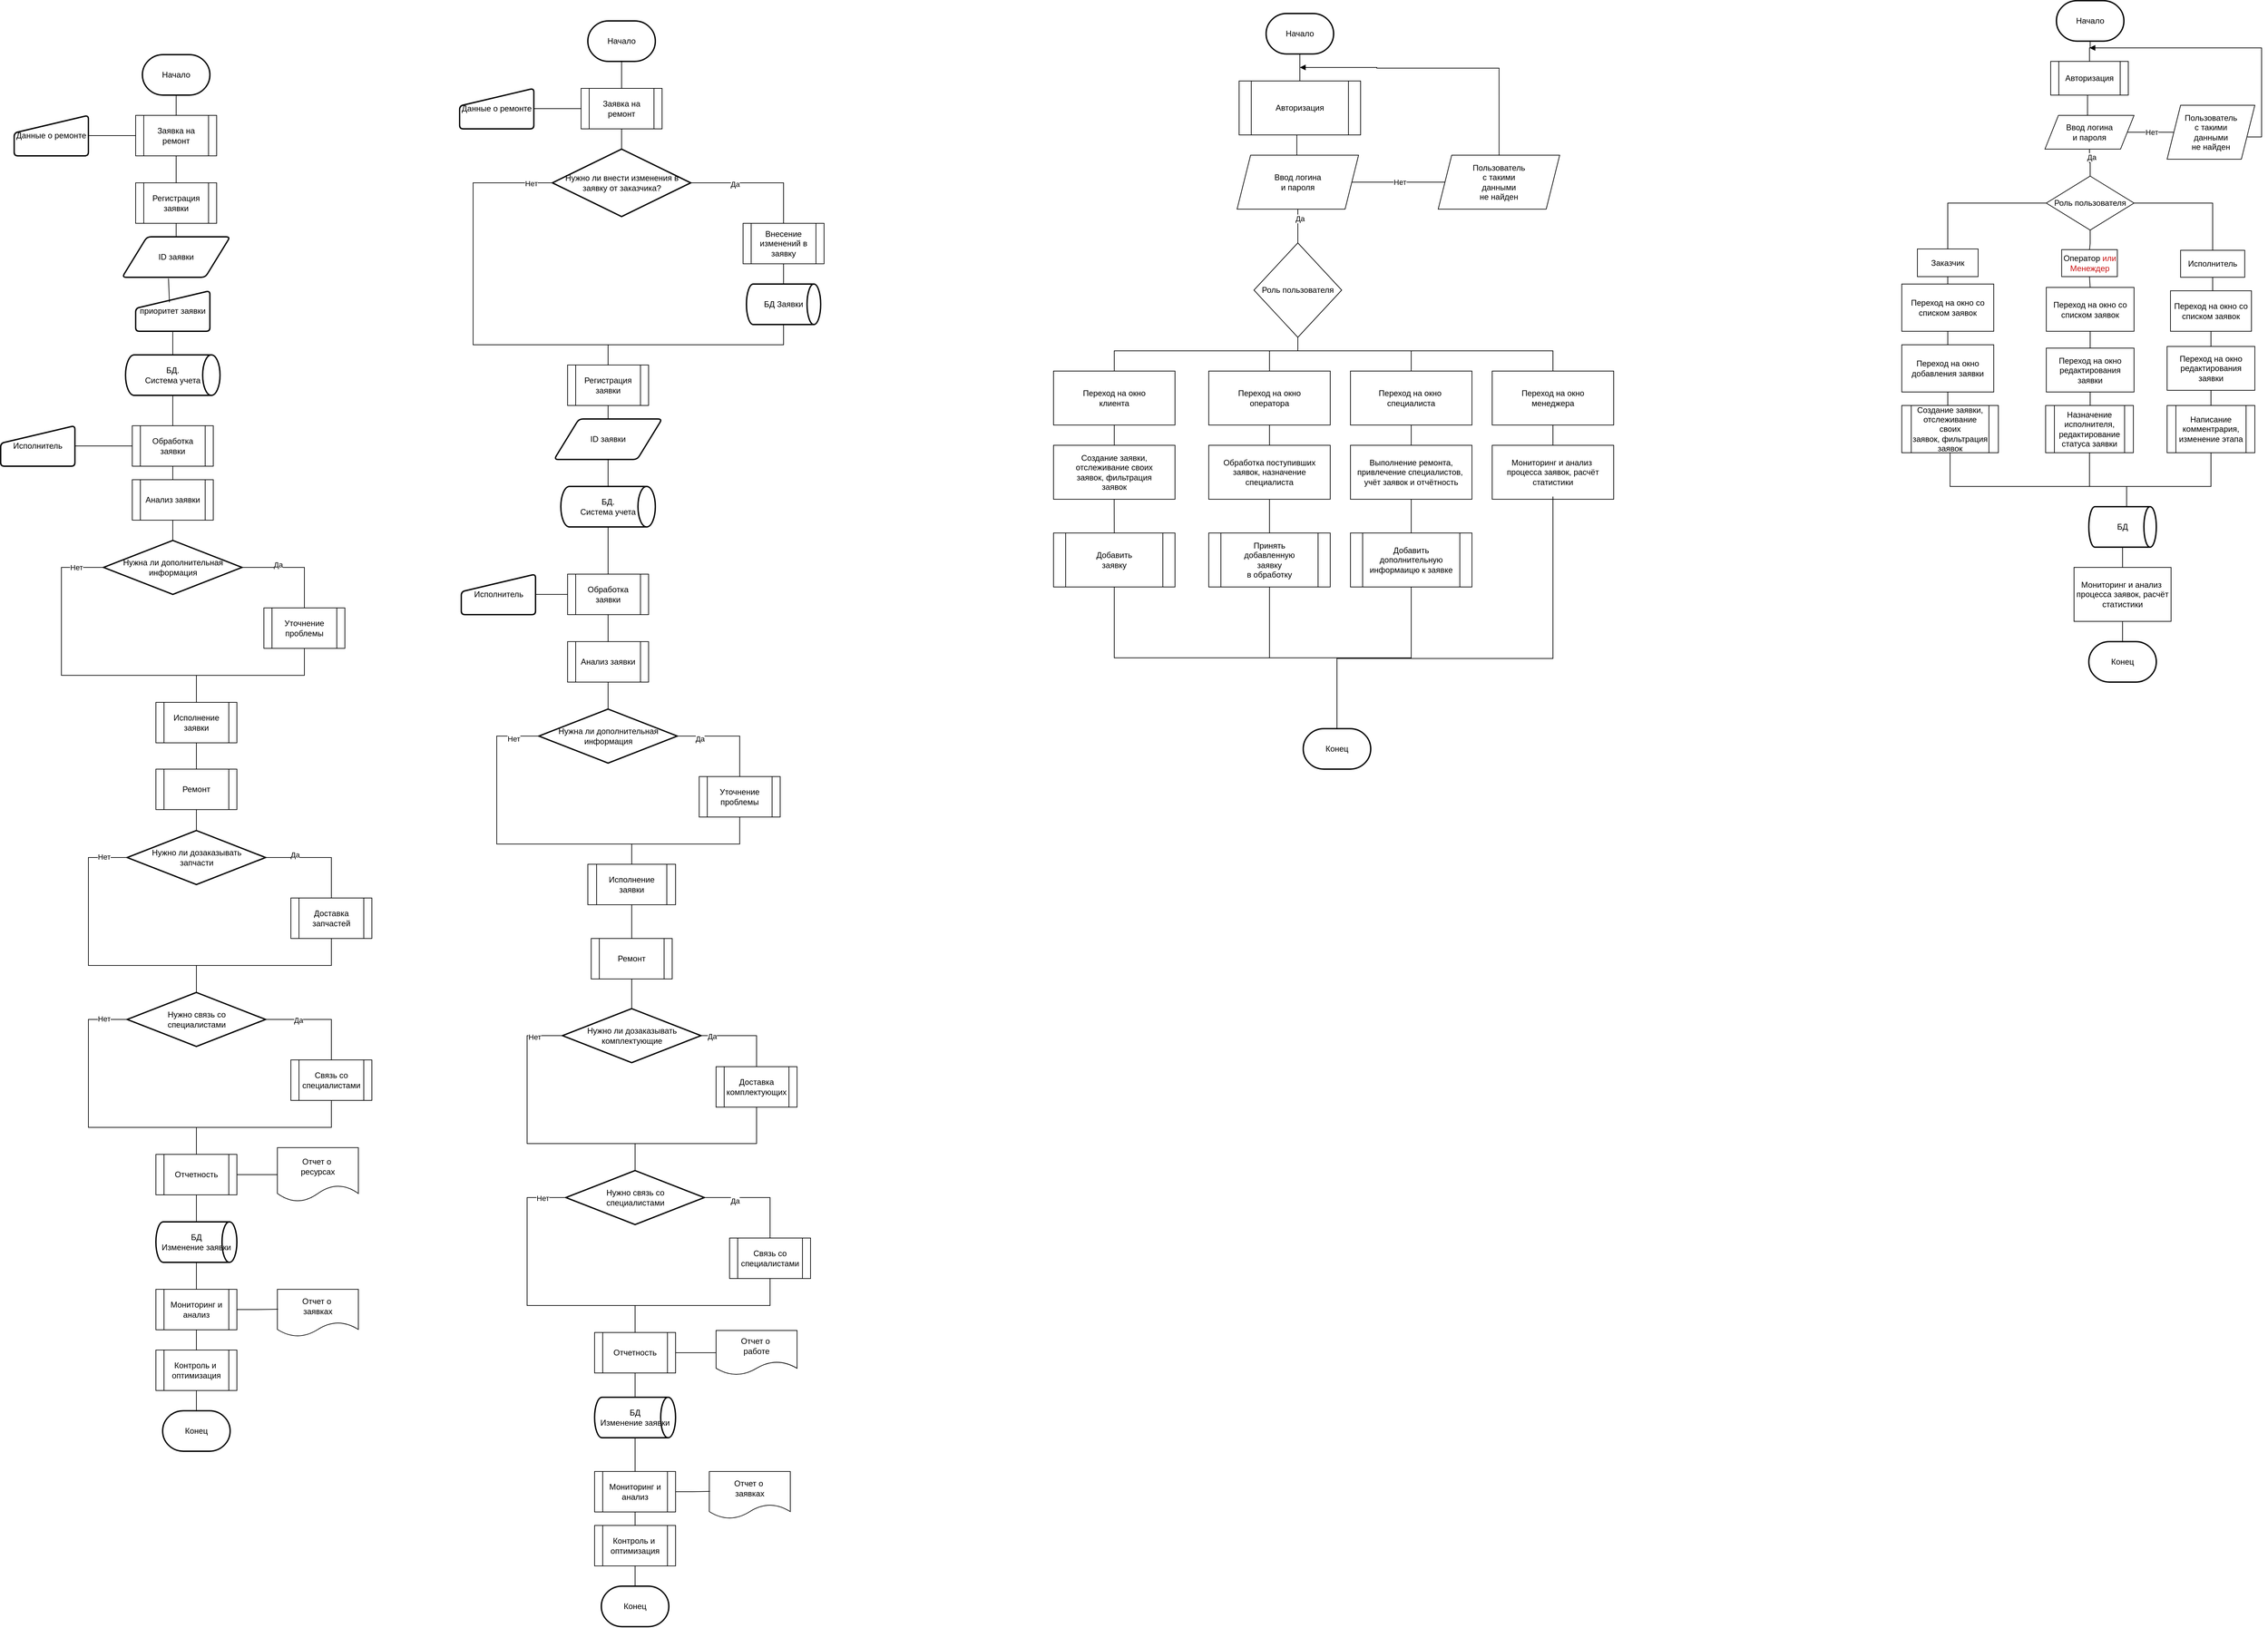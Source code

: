 <mxfile version="24.1.0" type="device">
  <diagram id="C5RBs43oDa-KdzZeNtuy" name="Page-1">
    <mxGraphModel dx="2060" dy="713" grid="1" gridSize="10" guides="1" tooltips="1" connect="1" arrows="1" fold="1" page="1" pageScale="1" pageWidth="827" pageHeight="1169" math="0" shadow="0">
      <root>
        <mxCell id="WIyWlLk6GJQsqaUBKTNV-0" />
        <mxCell id="WIyWlLk6GJQsqaUBKTNV-1" parent="WIyWlLk6GJQsqaUBKTNV-0" />
        <mxCell id="qZ27vbUlIaH67FQj4EZE-8" style="edgeStyle=orthogonalEdgeStyle;rounded=0;orthogonalLoop=1;jettySize=auto;html=1;exitX=0.5;exitY=1;exitDx=0;exitDy=0;exitPerimeter=0;entryX=0.5;entryY=0;entryDx=0;entryDy=0;endArrow=none;endFill=0;" parent="WIyWlLk6GJQsqaUBKTNV-1" target="P2fQq7k6LDE26p1BrNCs-1" edge="1">
          <mxGeometry relative="1" as="geometry">
            <mxPoint x="250" y="170" as="sourcePoint" />
          </mxGeometry>
        </mxCell>
        <mxCell id="qZ27vbUlIaH67FQj4EZE-2" style="edgeStyle=orthogonalEdgeStyle;rounded=0;orthogonalLoop=1;jettySize=auto;html=1;exitX=0.5;exitY=1;exitDx=0;exitDy=0;entryX=0.5;entryY=0;entryDx=0;entryDy=0;endArrow=none;endFill=0;" parent="WIyWlLk6GJQsqaUBKTNV-1" source="P2fQq7k6LDE26p1BrNCs-1" target="P2fQq7k6LDE26p1BrNCs-2" edge="1">
          <mxGeometry relative="1" as="geometry" />
        </mxCell>
        <mxCell id="P2fQq7k6LDE26p1BrNCs-1" value="Заявка на ремонт" style="shape=process;whiteSpace=wrap;html=1;backgroundOutline=1;" parent="WIyWlLk6GJQsqaUBKTNV-1" vertex="1">
          <mxGeometry x="190" y="200" width="120" height="60" as="geometry" />
        </mxCell>
        <mxCell id="qZ27vbUlIaH67FQj4EZE-6" style="edgeStyle=orthogonalEdgeStyle;rounded=0;orthogonalLoop=1;jettySize=auto;html=1;exitX=0.5;exitY=1;exitDx=0;exitDy=0;entryX=0.5;entryY=0;entryDx=0;entryDy=0;endArrow=none;endFill=0;" parent="WIyWlLk6GJQsqaUBKTNV-1" source="P2fQq7k6LDE26p1BrNCs-2" target="qZ27vbUlIaH67FQj4EZE-3" edge="1">
          <mxGeometry relative="1" as="geometry" />
        </mxCell>
        <mxCell id="P2fQq7k6LDE26p1BrNCs-2" value="Регистрация заявки" style="shape=process;whiteSpace=wrap;html=1;backgroundOutline=1;" parent="WIyWlLk6GJQsqaUBKTNV-1" vertex="1">
          <mxGeometry x="190" y="300" width="120" height="60" as="geometry" />
        </mxCell>
        <mxCell id="P2fQq7k6LDE26p1BrNCs-3" value="Отчетность" style="shape=process;whiteSpace=wrap;html=1;backgroundOutline=1;" parent="WIyWlLk6GJQsqaUBKTNV-1" vertex="1">
          <mxGeometry x="220" y="1740" width="120" height="60" as="geometry" />
        </mxCell>
        <mxCell id="P2fQq7k6LDE26p1BrNCs-4" value="Исполнение заявки" style="shape=process;whiteSpace=wrap;html=1;backgroundOutline=1;" parent="WIyWlLk6GJQsqaUBKTNV-1" vertex="1">
          <mxGeometry x="220" y="1070" width="120" height="60" as="geometry" />
        </mxCell>
        <mxCell id="qZ27vbUlIaH67FQj4EZE-18" style="edgeStyle=orthogonalEdgeStyle;rounded=0;orthogonalLoop=1;jettySize=auto;html=1;exitX=0.5;exitY=1;exitDx=0;exitDy=0;entryX=0.5;entryY=0;entryDx=0;entryDy=0;endArrow=none;endFill=0;" parent="WIyWlLk6GJQsqaUBKTNV-1" source="P2fQq7k6LDE26p1BrNCs-5" target="qZ27vbUlIaH67FQj4EZE-16" edge="1">
          <mxGeometry relative="1" as="geometry" />
        </mxCell>
        <mxCell id="P2fQq7k6LDE26p1BrNCs-5" value="Обработка заявки" style="shape=process;whiteSpace=wrap;html=1;backgroundOutline=1;" parent="WIyWlLk6GJQsqaUBKTNV-1" vertex="1">
          <mxGeometry x="185" y="660" width="120" height="60" as="geometry" />
        </mxCell>
        <mxCell id="qZ27vbUlIaH67FQj4EZE-65" style="edgeStyle=orthogonalEdgeStyle;rounded=0;orthogonalLoop=1;jettySize=auto;html=1;exitX=0.5;exitY=1;exitDx=0;exitDy=0;entryX=0.5;entryY=0;entryDx=0;entryDy=0;endArrow=none;endFill=0;" parent="WIyWlLk6GJQsqaUBKTNV-1" source="P2fQq7k6LDE26p1BrNCs-6" target="qZ27vbUlIaH67FQj4EZE-62" edge="1">
          <mxGeometry relative="1" as="geometry" />
        </mxCell>
        <mxCell id="P2fQq7k6LDE26p1BrNCs-6" value="Мониторинг и анализ" style="shape=process;whiteSpace=wrap;html=1;backgroundOutline=1;" parent="WIyWlLk6GJQsqaUBKTNV-1" vertex="1">
          <mxGeometry x="220" y="1940" width="120" height="60" as="geometry" />
        </mxCell>
        <mxCell id="P2fQq7k6LDE26p1BrNCs-8" style="edgeStyle=orthogonalEdgeStyle;rounded=0;orthogonalLoop=1;jettySize=auto;html=1;entryX=0;entryY=0.5;entryDx=0;entryDy=0;endArrow=none;endFill=0;" parent="WIyWlLk6GJQsqaUBKTNV-1" source="P2fQq7k6LDE26p1BrNCs-7" target="P2fQq7k6LDE26p1BrNCs-1" edge="1">
          <mxGeometry relative="1" as="geometry" />
        </mxCell>
        <mxCell id="P2fQq7k6LDE26p1BrNCs-7" value="Данные о ремонте" style="html=1;strokeWidth=2;shape=manualInput;whiteSpace=wrap;rounded=1;size=26;arcSize=11;" parent="WIyWlLk6GJQsqaUBKTNV-1" vertex="1">
          <mxGeometry x="10" y="200" width="110" height="60" as="geometry" />
        </mxCell>
        <mxCell id="qZ27vbUlIaH67FQj4EZE-12" style="edgeStyle=orthogonalEdgeStyle;rounded=0;orthogonalLoop=1;jettySize=auto;html=1;exitX=0.5;exitY=1;exitDx=0;exitDy=0;exitPerimeter=0;entryX=0.5;entryY=0;entryDx=0;entryDy=0;endArrow=none;endFill=0;" parent="WIyWlLk6GJQsqaUBKTNV-1" source="qZ27vbUlIaH67FQj4EZE-0" target="P2fQq7k6LDE26p1BrNCs-5" edge="1">
          <mxGeometry relative="1" as="geometry" />
        </mxCell>
        <mxCell id="qZ27vbUlIaH67FQj4EZE-0" value="БД. &lt;br&gt;Система учета" style="strokeWidth=2;html=1;shape=mxgraph.flowchart.direct_data;whiteSpace=wrap;" parent="WIyWlLk6GJQsqaUBKTNV-1" vertex="1">
          <mxGeometry x="175" y="555" width="140" height="60" as="geometry" />
        </mxCell>
        <mxCell id="qZ27vbUlIaH67FQj4EZE-3" value="ID заявки&lt;br&gt;" style="shape=parallelogram;html=1;strokeWidth=2;perimeter=parallelogramPerimeter;whiteSpace=wrap;rounded=1;arcSize=12;size=0.23;" parent="WIyWlLk6GJQsqaUBKTNV-1" vertex="1">
          <mxGeometry x="170" y="380" width="160" height="60" as="geometry" />
        </mxCell>
        <mxCell id="qZ27vbUlIaH67FQj4EZE-10" style="edgeStyle=orthogonalEdgeStyle;rounded=0;orthogonalLoop=1;jettySize=auto;html=1;exitX=0.5;exitY=1;exitDx=0;exitDy=0;endArrow=none;endFill=0;" parent="WIyWlLk6GJQsqaUBKTNV-1" source="qZ27vbUlIaH67FQj4EZE-4" target="qZ27vbUlIaH67FQj4EZE-0" edge="1">
          <mxGeometry relative="1" as="geometry" />
        </mxCell>
        <mxCell id="qZ27vbUlIaH67FQj4EZE-4" value="приоритет заявки" style="html=1;strokeWidth=2;shape=manualInput;whiteSpace=wrap;rounded=1;size=26;arcSize=11;" parent="WIyWlLk6GJQsqaUBKTNV-1" vertex="1">
          <mxGeometry x="190" y="460" width="110" height="60" as="geometry" />
        </mxCell>
        <mxCell id="qZ27vbUlIaH67FQj4EZE-5" value="" style="endArrow=none;html=1;rounded=0;exitX=0.429;exitY=1.028;exitDx=0;exitDy=0;exitPerimeter=0;entryX=0.455;entryY=0.283;entryDx=0;entryDy=0;entryPerimeter=0;endFill=0;" parent="WIyWlLk6GJQsqaUBKTNV-1" source="qZ27vbUlIaH67FQj4EZE-3" target="qZ27vbUlIaH67FQj4EZE-4" edge="1">
          <mxGeometry width="50" height="50" relative="1" as="geometry">
            <mxPoint x="390" y="570" as="sourcePoint" />
            <mxPoint x="440" y="520" as="targetPoint" />
          </mxGeometry>
        </mxCell>
        <mxCell id="qZ27vbUlIaH67FQj4EZE-15" style="edgeStyle=orthogonalEdgeStyle;rounded=0;orthogonalLoop=1;jettySize=auto;html=1;exitX=1;exitY=0.5;exitDx=0;exitDy=0;entryX=0;entryY=0.5;entryDx=0;entryDy=0;endArrow=none;endFill=0;" parent="WIyWlLk6GJQsqaUBKTNV-1" source="qZ27vbUlIaH67FQj4EZE-13" target="P2fQq7k6LDE26p1BrNCs-5" edge="1">
          <mxGeometry relative="1" as="geometry" />
        </mxCell>
        <mxCell id="qZ27vbUlIaH67FQj4EZE-13" value="Исполнитель" style="html=1;strokeWidth=2;shape=manualInput;whiteSpace=wrap;rounded=1;size=26;arcSize=11;" parent="WIyWlLk6GJQsqaUBKTNV-1" vertex="1">
          <mxGeometry x="-10" y="660" width="110" height="60" as="geometry" />
        </mxCell>
        <mxCell id="qZ27vbUlIaH67FQj4EZE-16" value="Анализ заявки" style="shape=process;whiteSpace=wrap;html=1;backgroundOutline=1;" parent="WIyWlLk6GJQsqaUBKTNV-1" vertex="1">
          <mxGeometry x="185" y="740" width="120" height="60" as="geometry" />
        </mxCell>
        <mxCell id="qZ27vbUlIaH67FQj4EZE-22" style="edgeStyle=orthogonalEdgeStyle;rounded=0;orthogonalLoop=1;jettySize=auto;html=1;exitX=1;exitY=0.5;exitDx=0;exitDy=0;exitPerimeter=0;endArrow=none;endFill=0;" parent="WIyWlLk6GJQsqaUBKTNV-1" source="qZ27vbUlIaH67FQj4EZE-19" target="qZ27vbUlIaH67FQj4EZE-20" edge="1">
          <mxGeometry relative="1" as="geometry" />
        </mxCell>
        <mxCell id="WkpKx2AE96rogsqA4gz_-19" value="Да" style="edgeLabel;html=1;align=center;verticalAlign=middle;resizable=0;points=[];" parent="qZ27vbUlIaH67FQj4EZE-22" vertex="1" connectable="0">
          <mxGeometry x="-0.311" y="4" relative="1" as="geometry">
            <mxPoint x="1" as="offset" />
          </mxGeometry>
        </mxCell>
        <mxCell id="qZ27vbUlIaH67FQj4EZE-19" value="Нужна ли дополнительная&lt;br&gt;информация" style="strokeWidth=2;html=1;shape=mxgraph.flowchart.decision;whiteSpace=wrap;" parent="WIyWlLk6GJQsqaUBKTNV-1" vertex="1">
          <mxGeometry x="142.5" y="830" width="205" height="80" as="geometry" />
        </mxCell>
        <mxCell id="qZ27vbUlIaH67FQj4EZE-20" value="Уточнение&lt;br&gt;проблемы" style="shape=process;whiteSpace=wrap;html=1;backgroundOutline=1;" parent="WIyWlLk6GJQsqaUBKTNV-1" vertex="1">
          <mxGeometry x="380" y="930" width="120" height="60" as="geometry" />
        </mxCell>
        <mxCell id="qZ27vbUlIaH67FQj4EZE-30" value="" style="endArrow=none;html=1;rounded=0;entryX=0;entryY=0.5;entryDx=0;entryDy=0;entryPerimeter=0;exitX=0.5;exitY=1;exitDx=0;exitDy=0;" parent="WIyWlLk6GJQsqaUBKTNV-1" source="qZ27vbUlIaH67FQj4EZE-20" target="qZ27vbUlIaH67FQj4EZE-19" edge="1">
          <mxGeometry width="50" height="50" relative="1" as="geometry">
            <mxPoint x="390" y="970" as="sourcePoint" />
            <mxPoint x="440" y="920" as="targetPoint" />
            <Array as="points">
              <mxPoint x="440" y="1030" />
              <mxPoint x="80" y="1030" />
              <mxPoint x="80" y="950" />
              <mxPoint x="80" y="870" />
            </Array>
          </mxGeometry>
        </mxCell>
        <mxCell id="WkpKx2AE96rogsqA4gz_-18" value="Нет" style="edgeLabel;html=1;align=center;verticalAlign=middle;resizable=0;points=[];" parent="qZ27vbUlIaH67FQj4EZE-30" vertex="1" connectable="0">
          <mxGeometry x="0.87" relative="1" as="geometry">
            <mxPoint as="offset" />
          </mxGeometry>
        </mxCell>
        <mxCell id="qZ27vbUlIaH67FQj4EZE-31" value="" style="endArrow=none;html=1;rounded=0;entryX=0.5;entryY=0;entryDx=0;entryDy=0;endFill=0;" parent="WIyWlLk6GJQsqaUBKTNV-1" target="P2fQq7k6LDE26p1BrNCs-4" edge="1">
          <mxGeometry width="50" height="50" relative="1" as="geometry">
            <mxPoint x="280" y="1030" as="sourcePoint" />
            <mxPoint x="440" y="920" as="targetPoint" />
          </mxGeometry>
        </mxCell>
        <mxCell id="qZ27vbUlIaH67FQj4EZE-32" value="Ремонт" style="shape=process;whiteSpace=wrap;html=1;backgroundOutline=1;" parent="WIyWlLk6GJQsqaUBKTNV-1" vertex="1">
          <mxGeometry x="220" y="1169" width="120" height="60" as="geometry" />
        </mxCell>
        <mxCell id="qZ27vbUlIaH67FQj4EZE-33" value="" style="endArrow=none;html=1;rounded=0;exitX=0.5;exitY=1;exitDx=0;exitDy=0;entryX=0.5;entryY=0;entryDx=0;entryDy=0;endFill=0;" parent="WIyWlLk6GJQsqaUBKTNV-1" source="P2fQq7k6LDE26p1BrNCs-4" target="qZ27vbUlIaH67FQj4EZE-32" edge="1">
          <mxGeometry width="50" height="50" relative="1" as="geometry">
            <mxPoint x="290" y="1370" as="sourcePoint" />
            <mxPoint x="340" y="1320" as="targetPoint" />
          </mxGeometry>
        </mxCell>
        <mxCell id="qZ27vbUlIaH67FQj4EZE-34" value="" style="endArrow=none;html=1;rounded=0;exitX=0.5;exitY=1;exitDx=0;exitDy=0;entryX=0.5;entryY=0;entryDx=0;entryDy=0;entryPerimeter=0;endFill=0;" parent="WIyWlLk6GJQsqaUBKTNV-1" source="qZ27vbUlIaH67FQj4EZE-16" target="qZ27vbUlIaH67FQj4EZE-19" edge="1">
          <mxGeometry width="50" height="50" relative="1" as="geometry">
            <mxPoint x="290" y="970" as="sourcePoint" />
            <mxPoint x="340" y="920" as="targetPoint" />
          </mxGeometry>
        </mxCell>
        <mxCell id="qZ27vbUlIaH67FQj4EZE-35" style="edgeStyle=orthogonalEdgeStyle;rounded=0;orthogonalLoop=1;jettySize=auto;html=1;exitX=1;exitY=0.5;exitDx=0;exitDy=0;exitPerimeter=0;endArrow=none;endFill=0;" parent="WIyWlLk6GJQsqaUBKTNV-1" source="qZ27vbUlIaH67FQj4EZE-36" target="qZ27vbUlIaH67FQj4EZE-37" edge="1">
          <mxGeometry relative="1" as="geometry" />
        </mxCell>
        <mxCell id="WkpKx2AE96rogsqA4gz_-21" value="Да" style="edgeLabel;html=1;align=center;verticalAlign=middle;resizable=0;points=[];" parent="qZ27vbUlIaH67FQj4EZE-35" vertex="1" connectable="0">
          <mxGeometry x="-0.448" y="4" relative="1" as="geometry">
            <mxPoint as="offset" />
          </mxGeometry>
        </mxCell>
        <mxCell id="qZ27vbUlIaH67FQj4EZE-36" value="Нужно ли дозаказывать&lt;br&gt;запчасти" style="strokeWidth=2;html=1;shape=mxgraph.flowchart.decision;whiteSpace=wrap;" parent="WIyWlLk6GJQsqaUBKTNV-1" vertex="1">
          <mxGeometry x="177.5" y="1260" width="205" height="80" as="geometry" />
        </mxCell>
        <mxCell id="qZ27vbUlIaH67FQj4EZE-37" value="Доставка&lt;br&gt;запчастей" style="shape=process;whiteSpace=wrap;html=1;backgroundOutline=1;" parent="WIyWlLk6GJQsqaUBKTNV-1" vertex="1">
          <mxGeometry x="420" y="1360" width="120" height="60" as="geometry" />
        </mxCell>
        <mxCell id="qZ27vbUlIaH67FQj4EZE-40" value="" style="endArrow=none;html=1;rounded=0;entryX=0;entryY=0.5;entryDx=0;entryDy=0;entryPerimeter=0;exitX=0.5;exitY=1;exitDx=0;exitDy=0;" parent="WIyWlLk6GJQsqaUBKTNV-1" source="qZ27vbUlIaH67FQj4EZE-37" target="qZ27vbUlIaH67FQj4EZE-36" edge="1">
          <mxGeometry width="50" height="50" relative="1" as="geometry">
            <mxPoint x="430" y="1400" as="sourcePoint" />
            <mxPoint x="480" y="1350" as="targetPoint" />
            <Array as="points">
              <mxPoint x="480" y="1460" />
              <mxPoint x="120" y="1460" />
              <mxPoint x="120" y="1380" />
              <mxPoint x="120" y="1300" />
            </Array>
          </mxGeometry>
        </mxCell>
        <mxCell id="WkpKx2AE96rogsqA4gz_-20" value="Нет" style="edgeLabel;html=1;align=center;verticalAlign=middle;resizable=0;points=[];" parent="qZ27vbUlIaH67FQj4EZE-40" vertex="1" connectable="0">
          <mxGeometry x="0.888" y="1" relative="1" as="geometry">
            <mxPoint as="offset" />
          </mxGeometry>
        </mxCell>
        <mxCell id="qZ27vbUlIaH67FQj4EZE-41" value="" style="endArrow=none;html=1;rounded=0;exitX=0.5;exitY=1;exitDx=0;exitDy=0;entryX=0.5;entryY=0;entryDx=0;entryDy=0;entryPerimeter=0;endFill=0;" parent="WIyWlLk6GJQsqaUBKTNV-1" source="qZ27vbUlIaH67FQj4EZE-32" target="qZ27vbUlIaH67FQj4EZE-36" edge="1">
          <mxGeometry width="50" height="50" relative="1" as="geometry">
            <mxPoint x="290" y="1100" as="sourcePoint" />
            <mxPoint x="340" y="1050" as="targetPoint" />
          </mxGeometry>
        </mxCell>
        <mxCell id="qZ27vbUlIaH67FQj4EZE-47" style="edgeStyle=orthogonalEdgeStyle;rounded=0;orthogonalLoop=1;jettySize=auto;html=1;exitX=1;exitY=0.5;exitDx=0;exitDy=0;exitPerimeter=0;endArrow=none;endFill=0;" parent="WIyWlLk6GJQsqaUBKTNV-1" source="qZ27vbUlIaH67FQj4EZE-48" target="qZ27vbUlIaH67FQj4EZE-49" edge="1">
          <mxGeometry relative="1" as="geometry" />
        </mxCell>
        <mxCell id="WkpKx2AE96rogsqA4gz_-23" value="Да" style="edgeLabel;html=1;align=center;verticalAlign=middle;resizable=0;points=[];" parent="qZ27vbUlIaH67FQj4EZE-47" vertex="1" connectable="0">
          <mxGeometry x="-0.384" y="-1" relative="1" as="geometry">
            <mxPoint as="offset" />
          </mxGeometry>
        </mxCell>
        <mxCell id="qZ27vbUlIaH67FQj4EZE-48" value="Нужно связь со&lt;br&gt;специалистами" style="strokeWidth=2;html=1;shape=mxgraph.flowchart.decision;whiteSpace=wrap;" parent="WIyWlLk6GJQsqaUBKTNV-1" vertex="1">
          <mxGeometry x="177.5" y="1500" width="205" height="80" as="geometry" />
        </mxCell>
        <mxCell id="qZ27vbUlIaH67FQj4EZE-49" value="Связь со&lt;br&gt;специалистами" style="shape=process;whiteSpace=wrap;html=1;backgroundOutline=1;" parent="WIyWlLk6GJQsqaUBKTNV-1" vertex="1">
          <mxGeometry x="420" y="1600" width="120" height="60" as="geometry" />
        </mxCell>
        <mxCell id="qZ27vbUlIaH67FQj4EZE-52" value="" style="endArrow=none;html=1;rounded=0;entryX=0;entryY=0.5;entryDx=0;entryDy=0;entryPerimeter=0;exitX=0.5;exitY=1;exitDx=0;exitDy=0;" parent="WIyWlLk6GJQsqaUBKTNV-1" source="qZ27vbUlIaH67FQj4EZE-49" target="qZ27vbUlIaH67FQj4EZE-48" edge="1">
          <mxGeometry width="50" height="50" relative="1" as="geometry">
            <mxPoint x="430" y="1640" as="sourcePoint" />
            <mxPoint x="480" y="1590" as="targetPoint" />
            <Array as="points">
              <mxPoint x="480" y="1700" />
              <mxPoint x="120" y="1700" />
              <mxPoint x="120" y="1620" />
              <mxPoint x="120" y="1540" />
            </Array>
          </mxGeometry>
        </mxCell>
        <mxCell id="WkpKx2AE96rogsqA4gz_-22" value="Нет" style="edgeLabel;html=1;align=center;verticalAlign=middle;resizable=0;points=[];" parent="qZ27vbUlIaH67FQj4EZE-52" vertex="1" connectable="0">
          <mxGeometry x="0.888" y="1" relative="1" as="geometry">
            <mxPoint as="offset" />
          </mxGeometry>
        </mxCell>
        <mxCell id="qZ27vbUlIaH67FQj4EZE-53" value="" style="endArrow=none;html=1;rounded=0;endFill=0;" parent="WIyWlLk6GJQsqaUBKTNV-1" edge="1">
          <mxGeometry width="50" height="50" relative="1" as="geometry">
            <mxPoint x="280" y="1700" as="sourcePoint" />
            <mxPoint x="280" y="1740" as="targetPoint" />
          </mxGeometry>
        </mxCell>
        <mxCell id="qZ27vbUlIaH67FQj4EZE-54" value="" style="endArrow=none;html=1;rounded=0;endFill=0;" parent="WIyWlLk6GJQsqaUBKTNV-1" target="qZ27vbUlIaH67FQj4EZE-48" edge="1">
          <mxGeometry width="50" height="50" relative="1" as="geometry">
            <mxPoint x="280" y="1460" as="sourcePoint" />
            <mxPoint x="340" y="1350" as="targetPoint" />
          </mxGeometry>
        </mxCell>
        <mxCell id="qZ27vbUlIaH67FQj4EZE-59" style="edgeStyle=orthogonalEdgeStyle;rounded=0;orthogonalLoop=1;jettySize=auto;html=1;exitX=0.5;exitY=1;exitDx=0;exitDy=0;exitPerimeter=0;entryX=0.5;entryY=0;entryDx=0;entryDy=0;endArrow=none;endFill=0;" parent="WIyWlLk6GJQsqaUBKTNV-1" source="qZ27vbUlIaH67FQj4EZE-55" target="P2fQq7k6LDE26p1BrNCs-6" edge="1">
          <mxGeometry relative="1" as="geometry" />
        </mxCell>
        <mxCell id="qZ27vbUlIaH67FQj4EZE-55" value="БД&lt;br&gt;Изменение заявки" style="strokeWidth=2;html=1;shape=mxgraph.flowchart.direct_data;whiteSpace=wrap;" parent="WIyWlLk6GJQsqaUBKTNV-1" vertex="1">
          <mxGeometry x="220" y="1840" width="120" height="60" as="geometry" />
        </mxCell>
        <mxCell id="qZ27vbUlIaH67FQj4EZE-56" value="" style="endArrow=none;html=1;rounded=0;entryX=0.5;entryY=0;entryDx=0;entryDy=0;entryPerimeter=0;exitX=0.5;exitY=1;exitDx=0;exitDy=0;endFill=0;" parent="WIyWlLk6GJQsqaUBKTNV-1" source="P2fQq7k6LDE26p1BrNCs-3" target="qZ27vbUlIaH67FQj4EZE-55" edge="1">
          <mxGeometry width="50" height="50" relative="1" as="geometry">
            <mxPoint x="290" y="1800" as="sourcePoint" />
            <mxPoint x="340" y="1750" as="targetPoint" />
          </mxGeometry>
        </mxCell>
        <mxCell id="qZ27vbUlIaH67FQj4EZE-57" value="Отчет о&amp;nbsp;&lt;br&gt;ресурсах" style="shape=document;whiteSpace=wrap;html=1;boundedLbl=1;" parent="WIyWlLk6GJQsqaUBKTNV-1" vertex="1">
          <mxGeometry x="400" y="1730" width="120" height="80" as="geometry" />
        </mxCell>
        <mxCell id="qZ27vbUlIaH67FQj4EZE-58" value="" style="endArrow=none;html=1;rounded=0;entryX=0;entryY=0.5;entryDx=0;entryDy=0;exitX=1;exitY=0.5;exitDx=0;exitDy=0;endFill=0;" parent="WIyWlLk6GJQsqaUBKTNV-1" source="P2fQq7k6LDE26p1BrNCs-3" target="qZ27vbUlIaH67FQj4EZE-57" edge="1">
          <mxGeometry width="50" height="50" relative="1" as="geometry">
            <mxPoint x="290" y="1800" as="sourcePoint" />
            <mxPoint x="340" y="1750" as="targetPoint" />
          </mxGeometry>
        </mxCell>
        <mxCell id="qZ27vbUlIaH67FQj4EZE-60" value="Отчет о&amp;nbsp;&lt;br&gt;заявках" style="shape=document;whiteSpace=wrap;html=1;boundedLbl=1;" parent="WIyWlLk6GJQsqaUBKTNV-1" vertex="1">
          <mxGeometry x="400" y="1940" width="120" height="70" as="geometry" />
        </mxCell>
        <mxCell id="qZ27vbUlIaH67FQj4EZE-61" style="edgeStyle=orthogonalEdgeStyle;rounded=0;orthogonalLoop=1;jettySize=auto;html=1;exitX=1;exitY=0.5;exitDx=0;exitDy=0;entryX=0.008;entryY=0.421;entryDx=0;entryDy=0;entryPerimeter=0;endArrow=none;endFill=0;" parent="WIyWlLk6GJQsqaUBKTNV-1" source="P2fQq7k6LDE26p1BrNCs-6" target="qZ27vbUlIaH67FQj4EZE-60" edge="1">
          <mxGeometry relative="1" as="geometry" />
        </mxCell>
        <mxCell id="ZgwB_L8bbe7cjhw3MiM4-4" style="edgeStyle=orthogonalEdgeStyle;rounded=0;orthogonalLoop=1;jettySize=auto;html=1;endArrow=none;endFill=0;" parent="WIyWlLk6GJQsqaUBKTNV-1" source="qZ27vbUlIaH67FQj4EZE-62" target="ZgwB_L8bbe7cjhw3MiM4-3" edge="1">
          <mxGeometry relative="1" as="geometry" />
        </mxCell>
        <mxCell id="qZ27vbUlIaH67FQj4EZE-62" value="Контроль и&amp;nbsp;&lt;br&gt;оптимизация" style="shape=process;whiteSpace=wrap;html=1;backgroundOutline=1;" parent="WIyWlLk6GJQsqaUBKTNV-1" vertex="1">
          <mxGeometry x="220" y="2030" width="120" height="60" as="geometry" />
        </mxCell>
        <mxCell id="WkpKx2AE96rogsqA4gz_-1" style="edgeStyle=orthogonalEdgeStyle;rounded=0;orthogonalLoop=1;jettySize=auto;html=1;endArrow=none;endFill=0;" parent="WIyWlLk6GJQsqaUBKTNV-1" source="dzsttan4sd0DJj0Hf-GR-3" target="WkpKx2AE96rogsqA4gz_-0" edge="1">
          <mxGeometry relative="1" as="geometry" />
        </mxCell>
        <mxCell id="dzsttan4sd0DJj0Hf-GR-3" value="Заявка на ремонт" style="shape=process;whiteSpace=wrap;html=1;backgroundOutline=1;" parent="WIyWlLk6GJQsqaUBKTNV-1" vertex="1">
          <mxGeometry x="850" y="160" width="120" height="60" as="geometry" />
        </mxCell>
        <mxCell id="dzsttan4sd0DJj0Hf-GR-4" style="edgeStyle=orthogonalEdgeStyle;rounded=0;orthogonalLoop=1;jettySize=auto;html=1;exitX=0.5;exitY=1;exitDx=0;exitDy=0;entryX=0.5;entryY=0;entryDx=0;entryDy=0;endArrow=none;endFill=0;" parent="WIyWlLk6GJQsqaUBKTNV-1" source="dzsttan4sd0DJj0Hf-GR-5" target="dzsttan4sd0DJj0Hf-GR-16" edge="1">
          <mxGeometry relative="1" as="geometry" />
        </mxCell>
        <mxCell id="dzsttan4sd0DJj0Hf-GR-5" value="Регистрация заявки" style="shape=process;whiteSpace=wrap;html=1;backgroundOutline=1;" parent="WIyWlLk6GJQsqaUBKTNV-1" vertex="1">
          <mxGeometry x="830" y="570" width="120" height="60" as="geometry" />
        </mxCell>
        <mxCell id="dzsttan4sd0DJj0Hf-GR-6" value="Отчетность" style="shape=process;whiteSpace=wrap;html=1;backgroundOutline=1;" parent="WIyWlLk6GJQsqaUBKTNV-1" vertex="1">
          <mxGeometry x="870" y="2004" width="120" height="60" as="geometry" />
        </mxCell>
        <mxCell id="dzsttan4sd0DJj0Hf-GR-7" value="Исполнение заявки" style="shape=process;whiteSpace=wrap;html=1;backgroundOutline=1;" parent="WIyWlLk6GJQsqaUBKTNV-1" vertex="1">
          <mxGeometry x="860" y="1310" width="130" height="60" as="geometry" />
        </mxCell>
        <mxCell id="dzsttan4sd0DJj0Hf-GR-8" style="edgeStyle=orthogonalEdgeStyle;rounded=0;orthogonalLoop=1;jettySize=auto;html=1;exitX=0.5;exitY=1;exitDx=0;exitDy=0;entryX=0.5;entryY=0;entryDx=0;entryDy=0;endArrow=none;endFill=0;" parent="WIyWlLk6GJQsqaUBKTNV-1" source="dzsttan4sd0DJj0Hf-GR-9" target="dzsttan4sd0DJj0Hf-GR-22" edge="1">
          <mxGeometry relative="1" as="geometry" />
        </mxCell>
        <mxCell id="dzsttan4sd0DJj0Hf-GR-9" value="Обработка заявки" style="shape=process;whiteSpace=wrap;html=1;backgroundOutline=1;" parent="WIyWlLk6GJQsqaUBKTNV-1" vertex="1">
          <mxGeometry x="830" y="880" width="120" height="60" as="geometry" />
        </mxCell>
        <mxCell id="dzsttan4sd0DJj0Hf-GR-10" style="edgeStyle=orthogonalEdgeStyle;rounded=0;orthogonalLoop=1;jettySize=auto;html=1;exitX=0.5;exitY=1;exitDx=0;exitDy=0;entryX=0.5;entryY=0;entryDx=0;entryDy=0;endArrow=none;endFill=0;" parent="WIyWlLk6GJQsqaUBKTNV-1" source="dzsttan4sd0DJj0Hf-GR-11" target="dzsttan4sd0DJj0Hf-GR-56" edge="1">
          <mxGeometry relative="1" as="geometry" />
        </mxCell>
        <mxCell id="dzsttan4sd0DJj0Hf-GR-11" value="Мониторинг и анализ" style="shape=process;whiteSpace=wrap;html=1;backgroundOutline=1;" parent="WIyWlLk6GJQsqaUBKTNV-1" vertex="1">
          <mxGeometry x="870" y="2210" width="120" height="60" as="geometry" />
        </mxCell>
        <mxCell id="dzsttan4sd0DJj0Hf-GR-12" style="edgeStyle=orthogonalEdgeStyle;rounded=0;orthogonalLoop=1;jettySize=auto;html=1;entryX=0;entryY=0.5;entryDx=0;entryDy=0;endArrow=none;endFill=0;" parent="WIyWlLk6GJQsqaUBKTNV-1" source="dzsttan4sd0DJj0Hf-GR-13" target="dzsttan4sd0DJj0Hf-GR-3" edge="1">
          <mxGeometry relative="1" as="geometry" />
        </mxCell>
        <mxCell id="dzsttan4sd0DJj0Hf-GR-13" value="Данные о ремонте" style="html=1;strokeWidth=2;shape=manualInput;whiteSpace=wrap;rounded=1;size=26;arcSize=11;" parent="WIyWlLk6GJQsqaUBKTNV-1" vertex="1">
          <mxGeometry x="670" y="160" width="110" height="60" as="geometry" />
        </mxCell>
        <mxCell id="dzsttan4sd0DJj0Hf-GR-14" style="edgeStyle=orthogonalEdgeStyle;rounded=0;orthogonalLoop=1;jettySize=auto;html=1;exitX=0.5;exitY=1;exitDx=0;exitDy=0;exitPerimeter=0;entryX=0.5;entryY=0;entryDx=0;entryDy=0;endArrow=none;endFill=0;" parent="WIyWlLk6GJQsqaUBKTNV-1" source="dzsttan4sd0DJj0Hf-GR-15" target="dzsttan4sd0DJj0Hf-GR-9" edge="1">
          <mxGeometry relative="1" as="geometry" />
        </mxCell>
        <mxCell id="dzsttan4sd0DJj0Hf-GR-15" value="БД. &lt;br&gt;Система учета" style="strokeWidth=2;html=1;shape=mxgraph.flowchart.direct_data;whiteSpace=wrap;" parent="WIyWlLk6GJQsqaUBKTNV-1" vertex="1">
          <mxGeometry x="820" y="750" width="140" height="60" as="geometry" />
        </mxCell>
        <mxCell id="dzsttan4sd0DJj0Hf-GR-16" value="ID заявки&lt;br&gt;" style="shape=parallelogram;html=1;strokeWidth=2;perimeter=parallelogramPerimeter;whiteSpace=wrap;rounded=1;arcSize=12;size=0.23;" parent="WIyWlLk6GJQsqaUBKTNV-1" vertex="1">
          <mxGeometry x="810" y="650" width="160" height="60" as="geometry" />
        </mxCell>
        <mxCell id="dzsttan4sd0DJj0Hf-GR-20" style="edgeStyle=orthogonalEdgeStyle;rounded=0;orthogonalLoop=1;jettySize=auto;html=1;exitX=1;exitY=0.5;exitDx=0;exitDy=0;entryX=0;entryY=0.5;entryDx=0;entryDy=0;endArrow=none;endFill=0;" parent="WIyWlLk6GJQsqaUBKTNV-1" source="dzsttan4sd0DJj0Hf-GR-21" target="dzsttan4sd0DJj0Hf-GR-9" edge="1">
          <mxGeometry relative="1" as="geometry" />
        </mxCell>
        <mxCell id="dzsttan4sd0DJj0Hf-GR-21" value="Исполнитель" style="html=1;strokeWidth=2;shape=manualInput;whiteSpace=wrap;rounded=1;size=26;arcSize=11;" parent="WIyWlLk6GJQsqaUBKTNV-1" vertex="1">
          <mxGeometry x="672.5" y="880" width="110" height="60" as="geometry" />
        </mxCell>
        <mxCell id="dzsttan4sd0DJj0Hf-GR-22" value="Анализ заявки" style="shape=process;whiteSpace=wrap;html=1;backgroundOutline=1;" parent="WIyWlLk6GJQsqaUBKTNV-1" vertex="1">
          <mxGeometry x="830" y="980" width="120" height="60" as="geometry" />
        </mxCell>
        <mxCell id="dzsttan4sd0DJj0Hf-GR-23" style="edgeStyle=orthogonalEdgeStyle;rounded=0;orthogonalLoop=1;jettySize=auto;html=1;exitX=1;exitY=0.5;exitDx=0;exitDy=0;exitPerimeter=0;endArrow=none;endFill=0;" parent="WIyWlLk6GJQsqaUBKTNV-1" source="dzsttan4sd0DJj0Hf-GR-24" target="dzsttan4sd0DJj0Hf-GR-25" edge="1">
          <mxGeometry relative="1" as="geometry" />
        </mxCell>
        <mxCell id="WkpKx2AE96rogsqA4gz_-12" value="Да" style="edgeLabel;html=1;align=center;verticalAlign=middle;resizable=0;points=[];" parent="dzsttan4sd0DJj0Hf-GR-23" vertex="1" connectable="0">
          <mxGeometry x="-0.574" y="-4" relative="1" as="geometry">
            <mxPoint x="1" as="offset" />
          </mxGeometry>
        </mxCell>
        <mxCell id="dzsttan4sd0DJj0Hf-GR-24" value="Нужна ли дополнительная&lt;br&gt;информация" style="strokeWidth=2;html=1;shape=mxgraph.flowchart.decision;whiteSpace=wrap;" parent="WIyWlLk6GJQsqaUBKTNV-1" vertex="1">
          <mxGeometry x="787.5" y="1080" width="205" height="80" as="geometry" />
        </mxCell>
        <mxCell id="dzsttan4sd0DJj0Hf-GR-25" value="Уточнение&lt;br&gt;проблемы" style="shape=process;whiteSpace=wrap;html=1;backgroundOutline=1;" parent="WIyWlLk6GJQsqaUBKTNV-1" vertex="1">
          <mxGeometry x="1025" y="1180" width="120" height="60" as="geometry" />
        </mxCell>
        <mxCell id="dzsttan4sd0DJj0Hf-GR-28" value="" style="endArrow=none;html=1;rounded=0;entryX=0;entryY=0.5;entryDx=0;entryDy=0;entryPerimeter=0;exitX=0.5;exitY=1;exitDx=0;exitDy=0;" parent="WIyWlLk6GJQsqaUBKTNV-1" source="dzsttan4sd0DJj0Hf-GR-25" target="dzsttan4sd0DJj0Hf-GR-24" edge="1">
          <mxGeometry width="50" height="50" relative="1" as="geometry">
            <mxPoint x="1035" y="1220" as="sourcePoint" />
            <mxPoint x="1085" y="1170" as="targetPoint" />
            <Array as="points">
              <mxPoint x="1085" y="1280" />
              <mxPoint x="725" y="1280" />
              <mxPoint x="725" y="1200" />
              <mxPoint x="725" y="1120" />
            </Array>
          </mxGeometry>
        </mxCell>
        <mxCell id="WkpKx2AE96rogsqA4gz_-11" value="Нет" style="edgeLabel;html=1;align=center;verticalAlign=middle;resizable=0;points=[];" parent="dzsttan4sd0DJj0Hf-GR-28" vertex="1" connectable="0">
          <mxGeometry x="0.879" y="-4" relative="1" as="geometry">
            <mxPoint as="offset" />
          </mxGeometry>
        </mxCell>
        <mxCell id="dzsttan4sd0DJj0Hf-GR-29" value="" style="endArrow=none;html=1;rounded=0;entryX=0.5;entryY=0;entryDx=0;entryDy=0;endFill=0;" parent="WIyWlLk6GJQsqaUBKTNV-1" target="dzsttan4sd0DJj0Hf-GR-7" edge="1">
          <mxGeometry width="50" height="50" relative="1" as="geometry">
            <mxPoint x="925" y="1280" as="sourcePoint" />
            <mxPoint x="1085" y="1170" as="targetPoint" />
          </mxGeometry>
        </mxCell>
        <mxCell id="dzsttan4sd0DJj0Hf-GR-30" value="Ремонт" style="shape=process;whiteSpace=wrap;html=1;backgroundOutline=1;" parent="WIyWlLk6GJQsqaUBKTNV-1" vertex="1">
          <mxGeometry x="865" y="1420" width="120" height="60" as="geometry" />
        </mxCell>
        <mxCell id="dzsttan4sd0DJj0Hf-GR-31" value="" style="endArrow=none;html=1;rounded=0;exitX=0.5;exitY=1;exitDx=0;exitDy=0;entryX=0.5;entryY=0;entryDx=0;entryDy=0;endFill=0;" parent="WIyWlLk6GJQsqaUBKTNV-1" source="dzsttan4sd0DJj0Hf-GR-7" target="dzsttan4sd0DJj0Hf-GR-30" edge="1">
          <mxGeometry width="50" height="50" relative="1" as="geometry">
            <mxPoint x="930" y="1640" as="sourcePoint" />
            <mxPoint x="980" y="1590" as="targetPoint" />
          </mxGeometry>
        </mxCell>
        <mxCell id="dzsttan4sd0DJj0Hf-GR-32" value="" style="endArrow=none;html=1;rounded=0;exitX=0.5;exitY=1;exitDx=0;exitDy=0;entryX=0.5;entryY=0;entryDx=0;entryDy=0;entryPerimeter=0;endFill=0;" parent="WIyWlLk6GJQsqaUBKTNV-1" source="dzsttan4sd0DJj0Hf-GR-22" target="dzsttan4sd0DJj0Hf-GR-24" edge="1">
          <mxGeometry width="50" height="50" relative="1" as="geometry">
            <mxPoint x="930" y="1240" as="sourcePoint" />
            <mxPoint x="980" y="1190" as="targetPoint" />
          </mxGeometry>
        </mxCell>
        <mxCell id="dzsttan4sd0DJj0Hf-GR-33" style="edgeStyle=orthogonalEdgeStyle;rounded=0;orthogonalLoop=1;jettySize=auto;html=1;exitX=1;exitY=0.5;exitDx=0;exitDy=0;exitPerimeter=0;endArrow=none;endFill=0;" parent="WIyWlLk6GJQsqaUBKTNV-1" source="dzsttan4sd0DJj0Hf-GR-34" target="WkpKx2AE96rogsqA4gz_-13" edge="1">
          <mxGeometry relative="1" as="geometry">
            <mxPoint x="1130" y="1624" as="targetPoint" />
          </mxGeometry>
        </mxCell>
        <mxCell id="WkpKx2AE96rogsqA4gz_-15" value="Да" style="edgeLabel;html=1;align=center;verticalAlign=middle;resizable=0;points=[];" parent="dzsttan4sd0DJj0Hf-GR-33" vertex="1" connectable="0">
          <mxGeometry x="-0.751" y="-1" relative="1" as="geometry">
            <mxPoint as="offset" />
          </mxGeometry>
        </mxCell>
        <mxCell id="dzsttan4sd0DJj0Hf-GR-34" value="Нужно ли дозаказывать&lt;br&gt;комплектующие" style="strokeWidth=2;html=1;shape=mxgraph.flowchart.decision;whiteSpace=wrap;" parent="WIyWlLk6GJQsqaUBKTNV-1" vertex="1">
          <mxGeometry x="822.5" y="1524" width="205" height="80" as="geometry" />
        </mxCell>
        <mxCell id="dzsttan4sd0DJj0Hf-GR-38" value="" style="endArrow=none;html=1;rounded=0;entryX=0;entryY=0.5;entryDx=0;entryDy=0;entryPerimeter=0;exitX=0.5;exitY=1;exitDx=0;exitDy=0;" parent="WIyWlLk6GJQsqaUBKTNV-1" source="WkpKx2AE96rogsqA4gz_-13" target="dzsttan4sd0DJj0Hf-GR-34" edge="1">
          <mxGeometry width="50" height="50" relative="1" as="geometry">
            <mxPoint x="1130" y="1684" as="sourcePoint" />
            <mxPoint x="1130" y="1614" as="targetPoint" />
            <Array as="points">
              <mxPoint x="1110" y="1724" />
              <mxPoint x="770" y="1724" />
              <mxPoint x="770" y="1564" />
            </Array>
          </mxGeometry>
        </mxCell>
        <mxCell id="WkpKx2AE96rogsqA4gz_-14" value="Нет" style="edgeLabel;html=1;align=center;verticalAlign=middle;resizable=0;points=[];" parent="dzsttan4sd0DJj0Hf-GR-38" vertex="1" connectable="0">
          <mxGeometry x="0.862" y="-2" relative="1" as="geometry">
            <mxPoint as="offset" />
          </mxGeometry>
        </mxCell>
        <mxCell id="dzsttan4sd0DJj0Hf-GR-39" value="" style="endArrow=none;html=1;rounded=0;exitX=0.5;exitY=1;exitDx=0;exitDy=0;entryX=0.5;entryY=0;entryDx=0;entryDy=0;entryPerimeter=0;endFill=0;" parent="WIyWlLk6GJQsqaUBKTNV-1" source="dzsttan4sd0DJj0Hf-GR-30" target="dzsttan4sd0DJj0Hf-GR-34" edge="1">
          <mxGeometry width="50" height="50" relative="1" as="geometry">
            <mxPoint x="940" y="1364" as="sourcePoint" />
            <mxPoint x="990" y="1314" as="targetPoint" />
          </mxGeometry>
        </mxCell>
        <mxCell id="dzsttan4sd0DJj0Hf-GR-40" style="edgeStyle=orthogonalEdgeStyle;rounded=0;orthogonalLoop=1;jettySize=auto;html=1;exitX=1;exitY=0.5;exitDx=0;exitDy=0;exitPerimeter=0;entryX=0.5;entryY=0;entryDx=0;entryDy=0;endArrow=none;endFill=0;" parent="WIyWlLk6GJQsqaUBKTNV-1" source="dzsttan4sd0DJj0Hf-GR-41" target="dzsttan4sd0DJj0Hf-GR-42" edge="1">
          <mxGeometry relative="1" as="geometry">
            <mxPoint x="1130" y="1864" as="targetPoint" />
          </mxGeometry>
        </mxCell>
        <mxCell id="WkpKx2AE96rogsqA4gz_-17" value="Да" style="edgeLabel;html=1;align=center;verticalAlign=middle;resizable=0;points=[];" parent="dzsttan4sd0DJj0Hf-GR-40" vertex="1" connectable="0">
          <mxGeometry x="-0.422" y="-5" relative="1" as="geometry">
            <mxPoint as="offset" />
          </mxGeometry>
        </mxCell>
        <mxCell id="dzsttan4sd0DJj0Hf-GR-41" value="Нужно связь со&lt;br&gt;специалистами" style="strokeWidth=2;html=1;shape=mxgraph.flowchart.decision;whiteSpace=wrap;" parent="WIyWlLk6GJQsqaUBKTNV-1" vertex="1">
          <mxGeometry x="827.5" y="1764" width="205" height="80" as="geometry" />
        </mxCell>
        <mxCell id="dzsttan4sd0DJj0Hf-GR-42" value="Связь со&lt;br&gt;специалистами" style="shape=process;whiteSpace=wrap;html=1;backgroundOutline=1;" parent="WIyWlLk6GJQsqaUBKTNV-1" vertex="1">
          <mxGeometry x="1070" y="1864" width="120" height="60" as="geometry" />
        </mxCell>
        <mxCell id="dzsttan4sd0DJj0Hf-GR-45" value="" style="endArrow=none;html=1;rounded=0;entryX=0;entryY=0.5;entryDx=0;entryDy=0;entryPerimeter=0;exitX=0.5;exitY=1;exitDx=0;exitDy=0;" parent="WIyWlLk6GJQsqaUBKTNV-1" source="dzsttan4sd0DJj0Hf-GR-42" target="dzsttan4sd0DJj0Hf-GR-41" edge="1">
          <mxGeometry width="50" height="50" relative="1" as="geometry">
            <mxPoint x="1130" y="1924" as="sourcePoint" />
            <mxPoint x="1130" y="1854" as="targetPoint" />
            <Array as="points">
              <mxPoint x="1130" y="1964" />
              <mxPoint x="770" y="1964" />
              <mxPoint x="770" y="1884" />
              <mxPoint x="770" y="1804" />
            </Array>
          </mxGeometry>
        </mxCell>
        <mxCell id="WkpKx2AE96rogsqA4gz_-16" value="Нет" style="edgeLabel;html=1;align=center;verticalAlign=middle;resizable=0;points=[];" parent="dzsttan4sd0DJj0Hf-GR-45" vertex="1" connectable="0">
          <mxGeometry x="0.888" y="-1" relative="1" as="geometry">
            <mxPoint as="offset" />
          </mxGeometry>
        </mxCell>
        <mxCell id="dzsttan4sd0DJj0Hf-GR-46" value="" style="endArrow=none;html=1;rounded=0;endFill=0;" parent="WIyWlLk6GJQsqaUBKTNV-1" edge="1">
          <mxGeometry width="50" height="50" relative="1" as="geometry">
            <mxPoint x="930" y="1964" as="sourcePoint" />
            <mxPoint x="930" y="2004" as="targetPoint" />
          </mxGeometry>
        </mxCell>
        <mxCell id="dzsttan4sd0DJj0Hf-GR-47" value="" style="endArrow=none;html=1;rounded=0;endFill=0;" parent="WIyWlLk6GJQsqaUBKTNV-1" target="dzsttan4sd0DJj0Hf-GR-41" edge="1">
          <mxGeometry width="50" height="50" relative="1" as="geometry">
            <mxPoint x="930" y="1724" as="sourcePoint" />
            <mxPoint x="990" y="1614" as="targetPoint" />
          </mxGeometry>
        </mxCell>
        <mxCell id="dzsttan4sd0DJj0Hf-GR-48" style="edgeStyle=orthogonalEdgeStyle;rounded=0;orthogonalLoop=1;jettySize=auto;html=1;exitX=0.5;exitY=1;exitDx=0;exitDy=0;exitPerimeter=0;entryX=0.5;entryY=0;entryDx=0;entryDy=0;endArrow=none;endFill=0;" parent="WIyWlLk6GJQsqaUBKTNV-1" source="dzsttan4sd0DJj0Hf-GR-49" target="dzsttan4sd0DJj0Hf-GR-11" edge="1">
          <mxGeometry relative="1" as="geometry" />
        </mxCell>
        <mxCell id="dzsttan4sd0DJj0Hf-GR-49" value="БД&lt;br&gt;Изменение заявки" style="strokeWidth=2;html=1;shape=mxgraph.flowchart.direct_data;whiteSpace=wrap;" parent="WIyWlLk6GJQsqaUBKTNV-1" vertex="1">
          <mxGeometry x="870" y="2100" width="120" height="60" as="geometry" />
        </mxCell>
        <mxCell id="dzsttan4sd0DJj0Hf-GR-50" value="" style="endArrow=none;html=1;rounded=0;entryX=0.5;entryY=0;entryDx=0;entryDy=0;entryPerimeter=0;exitX=0.5;exitY=1;exitDx=0;exitDy=0;endFill=0;" parent="WIyWlLk6GJQsqaUBKTNV-1" source="dzsttan4sd0DJj0Hf-GR-6" target="dzsttan4sd0DJj0Hf-GR-49" edge="1">
          <mxGeometry width="50" height="50" relative="1" as="geometry">
            <mxPoint x="930" y="2070" as="sourcePoint" />
            <mxPoint x="980" y="2020" as="targetPoint" />
          </mxGeometry>
        </mxCell>
        <mxCell id="dzsttan4sd0DJj0Hf-GR-51" value="Отчет о&amp;nbsp;&lt;br&gt;работе" style="shape=document;whiteSpace=wrap;html=1;boundedLbl=1;" parent="WIyWlLk6GJQsqaUBKTNV-1" vertex="1">
          <mxGeometry x="1050" y="2001" width="120" height="66" as="geometry" />
        </mxCell>
        <mxCell id="dzsttan4sd0DJj0Hf-GR-52" value="" style="endArrow=none;html=1;rounded=0;entryX=0;entryY=0.5;entryDx=0;entryDy=0;exitX=1;exitY=0.5;exitDx=0;exitDy=0;endFill=0;" parent="WIyWlLk6GJQsqaUBKTNV-1" source="dzsttan4sd0DJj0Hf-GR-6" target="dzsttan4sd0DJj0Hf-GR-51" edge="1">
          <mxGeometry width="50" height="50" relative="1" as="geometry">
            <mxPoint x="940" y="2064" as="sourcePoint" />
            <mxPoint x="990" y="2014" as="targetPoint" />
          </mxGeometry>
        </mxCell>
        <mxCell id="dzsttan4sd0DJj0Hf-GR-53" value="Отчет о&amp;nbsp;&lt;br&gt;заявках" style="shape=document;whiteSpace=wrap;html=1;boundedLbl=1;" parent="WIyWlLk6GJQsqaUBKTNV-1" vertex="1">
          <mxGeometry x="1040" y="2210" width="120" height="70" as="geometry" />
        </mxCell>
        <mxCell id="dzsttan4sd0DJj0Hf-GR-54" style="edgeStyle=orthogonalEdgeStyle;rounded=0;orthogonalLoop=1;jettySize=auto;html=1;exitX=1;exitY=0.5;exitDx=0;exitDy=0;entryX=0.008;entryY=0.421;entryDx=0;entryDy=0;entryPerimeter=0;endArrow=none;endFill=0;" parent="WIyWlLk6GJQsqaUBKTNV-1" source="dzsttan4sd0DJj0Hf-GR-11" target="dzsttan4sd0DJj0Hf-GR-53" edge="1">
          <mxGeometry relative="1" as="geometry" />
        </mxCell>
        <mxCell id="ZgwB_L8bbe7cjhw3MiM4-6" style="edgeStyle=orthogonalEdgeStyle;rounded=0;orthogonalLoop=1;jettySize=auto;html=1;endArrow=none;endFill=0;" parent="WIyWlLk6GJQsqaUBKTNV-1" source="dzsttan4sd0DJj0Hf-GR-56" target="ZgwB_L8bbe7cjhw3MiM4-5" edge="1">
          <mxGeometry relative="1" as="geometry" />
        </mxCell>
        <mxCell id="dzsttan4sd0DJj0Hf-GR-56" value="Контроль и&amp;nbsp;&lt;br&gt;оптимизация" style="shape=process;whiteSpace=wrap;html=1;backgroundOutline=1;" parent="WIyWlLk6GJQsqaUBKTNV-1" vertex="1">
          <mxGeometry x="870" y="2290" width="120" height="60" as="geometry" />
        </mxCell>
        <mxCell id="ZgwB_L8bbe7cjhw3MiM4-0" value="Начало" style="strokeWidth=2;html=1;shape=mxgraph.flowchart.terminator;whiteSpace=wrap;" parent="WIyWlLk6GJQsqaUBKTNV-1" vertex="1">
          <mxGeometry x="200" y="110" width="100" height="60" as="geometry" />
        </mxCell>
        <mxCell id="ZgwB_L8bbe7cjhw3MiM4-1" value="Начало" style="strokeWidth=2;html=1;shape=mxgraph.flowchart.terminator;whiteSpace=wrap;" parent="WIyWlLk6GJQsqaUBKTNV-1" vertex="1">
          <mxGeometry x="860" y="60" width="100" height="60" as="geometry" />
        </mxCell>
        <mxCell id="ZgwB_L8bbe7cjhw3MiM4-3" value="Конец" style="strokeWidth=2;html=1;shape=mxgraph.flowchart.terminator;whiteSpace=wrap;" parent="WIyWlLk6GJQsqaUBKTNV-1" vertex="1">
          <mxGeometry x="230" y="2120" width="100" height="60" as="geometry" />
        </mxCell>
        <mxCell id="ZgwB_L8bbe7cjhw3MiM4-5" value="Конец" style="strokeWidth=2;html=1;shape=mxgraph.flowchart.terminator;whiteSpace=wrap;" parent="WIyWlLk6GJQsqaUBKTNV-1" vertex="1">
          <mxGeometry x="880" y="2380" width="100" height="60" as="geometry" />
        </mxCell>
        <mxCell id="WkpKx2AE96rogsqA4gz_-3" style="edgeStyle=orthogonalEdgeStyle;rounded=0;orthogonalLoop=1;jettySize=auto;html=1;endArrow=none;endFill=0;" parent="WIyWlLk6GJQsqaUBKTNV-1" source="WkpKx2AE96rogsqA4gz_-0" target="WkpKx2AE96rogsqA4gz_-2" edge="1">
          <mxGeometry relative="1" as="geometry" />
        </mxCell>
        <mxCell id="WkpKx2AE96rogsqA4gz_-4" value="Да" style="edgeLabel;html=1;align=center;verticalAlign=middle;resizable=0;points=[];" parent="WkpKx2AE96rogsqA4gz_-3" vertex="1" connectable="0">
          <mxGeometry x="-0.341" y="-2" relative="1" as="geometry">
            <mxPoint as="offset" />
          </mxGeometry>
        </mxCell>
        <mxCell id="WkpKx2AE96rogsqA4gz_-5" style="edgeStyle=orthogonalEdgeStyle;rounded=0;orthogonalLoop=1;jettySize=auto;html=1;entryX=0.5;entryY=0;entryDx=0;entryDy=0;endArrow=none;endFill=0;" parent="WIyWlLk6GJQsqaUBKTNV-1" source="WkpKx2AE96rogsqA4gz_-0" target="dzsttan4sd0DJj0Hf-GR-5" edge="1">
          <mxGeometry relative="1" as="geometry">
            <Array as="points">
              <mxPoint x="690" y="300" />
              <mxPoint x="690" y="540" />
              <mxPoint x="890" y="540" />
            </Array>
          </mxGeometry>
        </mxCell>
        <mxCell id="WkpKx2AE96rogsqA4gz_-6" value="Нет" style="edgeLabel;html=1;align=center;verticalAlign=middle;resizable=0;points=[];" parent="WkpKx2AE96rogsqA4gz_-5" vertex="1" connectable="0">
          <mxGeometry x="-0.89" y="1" relative="1" as="geometry">
            <mxPoint x="1" as="offset" />
          </mxGeometry>
        </mxCell>
        <mxCell id="WkpKx2AE96rogsqA4gz_-0" value="Нужно ли внести изменения в заявку от заказчика?" style="strokeWidth=2;html=1;shape=mxgraph.flowchart.decision;whiteSpace=wrap;" parent="WIyWlLk6GJQsqaUBKTNV-1" vertex="1">
          <mxGeometry x="807.5" y="250" width="205" height="100" as="geometry" />
        </mxCell>
        <mxCell id="WkpKx2AE96rogsqA4gz_-2" value="Внесение изменений в заявку" style="shape=process;whiteSpace=wrap;html=1;backgroundOutline=1;" parent="WIyWlLk6GJQsqaUBKTNV-1" vertex="1">
          <mxGeometry x="1090" y="360" width="120" height="60" as="geometry" />
        </mxCell>
        <mxCell id="WkpKx2AE96rogsqA4gz_-9" style="edgeStyle=orthogonalEdgeStyle;rounded=0;orthogonalLoop=1;jettySize=auto;html=1;entryX=0.5;entryY=0;entryDx=0;entryDy=0;endArrow=none;endFill=0;" parent="WIyWlLk6GJQsqaUBKTNV-1" source="WkpKx2AE96rogsqA4gz_-7" target="dzsttan4sd0DJj0Hf-GR-5" edge="1">
          <mxGeometry relative="1" as="geometry">
            <Array as="points">
              <mxPoint x="1150" y="540" />
              <mxPoint x="890" y="540" />
            </Array>
          </mxGeometry>
        </mxCell>
        <mxCell id="WkpKx2AE96rogsqA4gz_-7" value="БД Заявки" style="strokeWidth=2;html=1;shape=mxgraph.flowchart.direct_data;whiteSpace=wrap;" parent="WIyWlLk6GJQsqaUBKTNV-1" vertex="1">
          <mxGeometry x="1095" y="450" width="110" height="60" as="geometry" />
        </mxCell>
        <mxCell id="WkpKx2AE96rogsqA4gz_-8" style="edgeStyle=orthogonalEdgeStyle;rounded=0;orthogonalLoop=1;jettySize=auto;html=1;entryX=0.5;entryY=0;entryDx=0;entryDy=0;entryPerimeter=0;endArrow=none;endFill=0;" parent="WIyWlLk6GJQsqaUBKTNV-1" source="WkpKx2AE96rogsqA4gz_-2" target="WkpKx2AE96rogsqA4gz_-7" edge="1">
          <mxGeometry relative="1" as="geometry" />
        </mxCell>
        <mxCell id="WkpKx2AE96rogsqA4gz_-10" style="edgeStyle=orthogonalEdgeStyle;rounded=0;orthogonalLoop=1;jettySize=auto;html=1;entryX=0.5;entryY=0;entryDx=0;entryDy=0;entryPerimeter=0;endArrow=none;endFill=0;" parent="WIyWlLk6GJQsqaUBKTNV-1" source="dzsttan4sd0DJj0Hf-GR-16" target="dzsttan4sd0DJj0Hf-GR-15" edge="1">
          <mxGeometry relative="1" as="geometry" />
        </mxCell>
        <mxCell id="WkpKx2AE96rogsqA4gz_-13" value="Доставка&lt;br&gt;комплектующих" style="shape=process;whiteSpace=wrap;html=1;backgroundOutline=1;" parent="WIyWlLk6GJQsqaUBKTNV-1" vertex="1">
          <mxGeometry x="1050" y="1610" width="120" height="60" as="geometry" />
        </mxCell>
        <mxCell id="4TFT7xsD5aE2t6sNQ7Br-0" value="" style="endArrow=none;html=1;rounded=0;entryX=0.5;entryY=1;entryDx=0;entryDy=0;entryPerimeter=0;exitX=0.5;exitY=0;exitDx=0;exitDy=0;" parent="WIyWlLk6GJQsqaUBKTNV-1" source="dzsttan4sd0DJj0Hf-GR-3" target="ZgwB_L8bbe7cjhw3MiM4-1" edge="1">
          <mxGeometry width="50" height="50" relative="1" as="geometry">
            <mxPoint x="760" y="165" as="sourcePoint" />
            <mxPoint x="810" y="115" as="targetPoint" />
          </mxGeometry>
        </mxCell>
        <mxCell id="yV9r-GUbnHsAnluRD9so-0" value="Начало" style="strokeWidth=2;html=1;shape=mxgraph.flowchart.terminator;whiteSpace=wrap;" parent="WIyWlLk6GJQsqaUBKTNV-1" vertex="1">
          <mxGeometry x="1865" y="49" width="100" height="60" as="geometry" />
        </mxCell>
        <mxCell id="yV9r-GUbnHsAnluRD9so-1" value="Роль пользователя" style="rhombus;whiteSpace=wrap;html=1;" parent="WIyWlLk6GJQsqaUBKTNV-1" vertex="1">
          <mxGeometry x="1847" y="389" width="130" height="140" as="geometry" />
        </mxCell>
        <mxCell id="yV9r-GUbnHsAnluRD9so-2" value="Авторизация" style="shape=process;whiteSpace=wrap;html=1;backgroundOutline=1;" parent="WIyWlLk6GJQsqaUBKTNV-1" vertex="1">
          <mxGeometry x="1825" y="149" width="180" height="80" as="geometry" />
        </mxCell>
        <mxCell id="yV9r-GUbnHsAnluRD9so-3" value="" style="edgeStyle=orthogonalEdgeStyle;rounded=0;orthogonalLoop=1;jettySize=auto;html=1;strokeColor=default;endArrow=none;endFill=0;exitX=0.5;exitY=0;exitDx=0;exitDy=0;" parent="WIyWlLk6GJQsqaUBKTNV-1" source="yV9r-GUbnHsAnluRD9so-2" target="yV9r-GUbnHsAnluRD9so-0" edge="1">
          <mxGeometry relative="1" as="geometry">
            <mxPoint x="1935" y="629" as="sourcePoint" />
            <mxPoint x="1845" y="629" as="targetPoint" />
          </mxGeometry>
        </mxCell>
        <mxCell id="yV9r-GUbnHsAnluRD9so-4" value="Ввод логина&lt;br&gt;и пароля" style="shape=parallelogram;perimeter=parallelogramPerimeter;whiteSpace=wrap;html=1;fixedSize=1;" parent="WIyWlLk6GJQsqaUBKTNV-1" vertex="1">
          <mxGeometry x="1822" y="259" width="180" height="80" as="geometry" />
        </mxCell>
        <mxCell id="yV9r-GUbnHsAnluRD9so-5" value="" style="edgeStyle=orthogonalEdgeStyle;rounded=0;orthogonalLoop=1;jettySize=auto;html=1;strokeColor=default;endArrow=none;endFill=0;exitX=0.5;exitY=0;exitDx=0;exitDy=0;entryX=0.475;entryY=1.003;entryDx=0;entryDy=0;entryPerimeter=0;" parent="WIyWlLk6GJQsqaUBKTNV-1" source="yV9r-GUbnHsAnluRD9so-4" target="yV9r-GUbnHsAnluRD9so-2" edge="1">
          <mxGeometry relative="1" as="geometry">
            <mxPoint x="1895" y="159" as="sourcePoint" />
            <mxPoint x="1895" y="119" as="targetPoint" />
          </mxGeometry>
        </mxCell>
        <mxCell id="yV9r-GUbnHsAnluRD9so-6" value="" style="edgeStyle=orthogonalEdgeStyle;rounded=0;orthogonalLoop=1;jettySize=auto;html=1;strokeColor=default;endArrow=none;endFill=0;exitX=0.5;exitY=0;exitDx=0;exitDy=0;entryX=0.5;entryY=1;entryDx=0;entryDy=0;" parent="WIyWlLk6GJQsqaUBKTNV-1" source="yV9r-GUbnHsAnluRD9so-1" target="yV9r-GUbnHsAnluRD9so-4" edge="1">
          <mxGeometry relative="1" as="geometry">
            <mxPoint x="1905" y="169" as="sourcePoint" />
            <mxPoint x="1870" y="319" as="targetPoint" />
          </mxGeometry>
        </mxCell>
        <mxCell id="yV9r-GUbnHsAnluRD9so-7" value="Да" style="edgeLabel;html=1;align=center;verticalAlign=middle;resizable=0;points=[];" parent="yV9r-GUbnHsAnluRD9so-6" vertex="1" connectable="0">
          <mxGeometry x="0.436" y="-3" relative="1" as="geometry">
            <mxPoint as="offset" />
          </mxGeometry>
        </mxCell>
        <mxCell id="yV9r-GUbnHsAnluRD9so-8" value="Пользователь&lt;br&gt;с такими &lt;br&gt;данными&lt;br&gt;не найден" style="shape=parallelogram;perimeter=parallelogramPerimeter;whiteSpace=wrap;html=1;fixedSize=1;" parent="WIyWlLk6GJQsqaUBKTNV-1" vertex="1">
          <mxGeometry x="2120" y="259" width="180" height="80" as="geometry" />
        </mxCell>
        <mxCell id="yV9r-GUbnHsAnluRD9so-9" value="" style="edgeStyle=orthogonalEdgeStyle;rounded=0;orthogonalLoop=1;jettySize=auto;html=1;strokeColor=default;endArrow=none;endFill=0;exitX=0;exitY=0.5;exitDx=0;exitDy=0;entryX=1;entryY=0.5;entryDx=0;entryDy=0;" parent="WIyWlLk6GJQsqaUBKTNV-1" source="yV9r-GUbnHsAnluRD9so-8" target="yV9r-GUbnHsAnluRD9so-4" edge="1">
          <mxGeometry relative="1" as="geometry">
            <mxPoint x="1892" y="269" as="sourcePoint" />
            <mxPoint x="1892" y="219" as="targetPoint" />
          </mxGeometry>
        </mxCell>
        <mxCell id="yV9r-GUbnHsAnluRD9so-10" value="Нет" style="edgeLabel;html=1;align=center;verticalAlign=middle;resizable=0;points=[];" parent="yV9r-GUbnHsAnluRD9so-9" vertex="1" connectable="0">
          <mxGeometry x="-0.03" relative="1" as="geometry">
            <mxPoint as="offset" />
          </mxGeometry>
        </mxCell>
        <mxCell id="yV9r-GUbnHsAnluRD9so-11" value="" style="edgeStyle=orthogonalEdgeStyle;rounded=0;orthogonalLoop=1;jettySize=auto;html=1;strokeColor=default;endArrow=block;endFill=1;exitX=0.529;exitY=0.008;exitDx=0;exitDy=0;exitPerimeter=0;" parent="WIyWlLk6GJQsqaUBKTNV-1" edge="1">
          <mxGeometry relative="1" as="geometry">
            <mxPoint x="2210.22" y="259.64" as="sourcePoint" />
            <mxPoint x="1915" y="129" as="targetPoint" />
            <Array as="points">
              <mxPoint x="2210" y="130" />
              <mxPoint x="2029" y="130" />
              <mxPoint x="2029" y="129" />
            </Array>
          </mxGeometry>
        </mxCell>
        <mxCell id="yV9r-GUbnHsAnluRD9so-12" value="Переход на окно&amp;nbsp;&lt;br&gt;специалиста" style="rounded=0;whiteSpace=wrap;html=1;" parent="WIyWlLk6GJQsqaUBKTNV-1" vertex="1">
          <mxGeometry x="1990" y="579" width="180" height="80" as="geometry" />
        </mxCell>
        <mxCell id="yV9r-GUbnHsAnluRD9so-13" value="Переход на окно&lt;br&gt;клиента" style="rounded=0;whiteSpace=wrap;html=1;" parent="WIyWlLk6GJQsqaUBKTNV-1" vertex="1">
          <mxGeometry x="1550" y="579" width="180" height="80" as="geometry" />
        </mxCell>
        <mxCell id="yV9r-GUbnHsAnluRD9so-14" value="Переход на окно&lt;br&gt;менеджера" style="rounded=0;whiteSpace=wrap;html=1;" parent="WIyWlLk6GJQsqaUBKTNV-1" vertex="1">
          <mxGeometry x="2200" y="579" width="180" height="80" as="geometry" />
        </mxCell>
        <mxCell id="yV9r-GUbnHsAnluRD9so-15" value="Переход на окно&lt;br&gt;оператора" style="rounded=0;whiteSpace=wrap;html=1;" parent="WIyWlLk6GJQsqaUBKTNV-1" vertex="1">
          <mxGeometry x="1780" y="579" width="180" height="80" as="geometry" />
        </mxCell>
        <mxCell id="yV9r-GUbnHsAnluRD9so-16" value="" style="edgeStyle=orthogonalEdgeStyle;rounded=0;orthogonalLoop=1;jettySize=auto;html=1;strokeColor=default;endArrow=none;endFill=0;exitX=0.5;exitY=0;exitDx=0;exitDy=0;entryX=0.5;entryY=1;entryDx=0;entryDy=0;" parent="WIyWlLk6GJQsqaUBKTNV-1" source="yV9r-GUbnHsAnluRD9so-13" target="yV9r-GUbnHsAnluRD9so-1" edge="1">
          <mxGeometry relative="1" as="geometry">
            <mxPoint x="1892" y="269" as="sourcePoint" />
            <mxPoint x="1892" y="219" as="targetPoint" />
            <Array as="points">
              <mxPoint x="1640" y="549" />
              <mxPoint x="1912" y="549" />
            </Array>
          </mxGeometry>
        </mxCell>
        <mxCell id="yV9r-GUbnHsAnluRD9so-17" value="" style="edgeStyle=orthogonalEdgeStyle;rounded=0;orthogonalLoop=1;jettySize=auto;html=1;strokeColor=default;endArrow=none;endFill=0;exitX=0.5;exitY=0;exitDx=0;exitDy=0;entryX=0.5;entryY=1;entryDx=0;entryDy=0;" parent="WIyWlLk6GJQsqaUBKTNV-1" source="yV9r-GUbnHsAnluRD9so-15" target="yV9r-GUbnHsAnluRD9so-1" edge="1">
          <mxGeometry relative="1" as="geometry">
            <mxPoint x="1902" y="279" as="sourcePoint" />
            <mxPoint x="1902" y="229" as="targetPoint" />
            <Array as="points">
              <mxPoint x="1824" y="549" />
              <mxPoint x="1882" y="549" />
            </Array>
          </mxGeometry>
        </mxCell>
        <mxCell id="yV9r-GUbnHsAnluRD9so-18" value="" style="edgeStyle=orthogonalEdgeStyle;rounded=0;orthogonalLoop=1;jettySize=auto;html=1;strokeColor=default;endArrow=none;endFill=0;exitX=0.5;exitY=0;exitDx=0;exitDy=0;entryX=0.5;entryY=1;entryDx=0;entryDy=0;" parent="WIyWlLk6GJQsqaUBKTNV-1" source="yV9r-GUbnHsAnluRD9so-12" target="yV9r-GUbnHsAnluRD9so-1" edge="1">
          <mxGeometry relative="1" as="geometry">
            <mxPoint x="1912" y="289" as="sourcePoint" />
            <mxPoint x="1912" y="239" as="targetPoint" />
            <Array as="points">
              <mxPoint x="2020" y="549" />
              <mxPoint x="1882" y="549" />
            </Array>
          </mxGeometry>
        </mxCell>
        <mxCell id="yV9r-GUbnHsAnluRD9so-19" value="" style="edgeStyle=orthogonalEdgeStyle;rounded=0;orthogonalLoop=1;jettySize=auto;html=1;strokeColor=default;endArrow=none;endFill=0;exitX=0.5;exitY=0;exitDx=0;exitDy=0;entryX=0.5;entryY=1;entryDx=0;entryDy=0;" parent="WIyWlLk6GJQsqaUBKTNV-1" source="yV9r-GUbnHsAnluRD9so-14" target="yV9r-GUbnHsAnluRD9so-1" edge="1">
          <mxGeometry relative="1" as="geometry">
            <mxPoint x="2040" y="599" as="sourcePoint" />
            <mxPoint x="1902" y="529" as="targetPoint" />
            <Array as="points">
              <mxPoint x="2210" y="549" />
              <mxPoint x="1882" y="549" />
            </Array>
          </mxGeometry>
        </mxCell>
        <mxCell id="yV9r-GUbnHsAnluRD9so-20" value="Добавить &lt;br&gt;заявку" style="shape=process;whiteSpace=wrap;html=1;backgroundOutline=1;" parent="WIyWlLk6GJQsqaUBKTNV-1" vertex="1">
          <mxGeometry x="1550" y="819" width="180" height="80" as="geometry" />
        </mxCell>
        <mxCell id="yV9r-GUbnHsAnluRD9so-21" value="Принять &lt;br&gt;добавленную&lt;br&gt;заявку&lt;br&gt;в обработку" style="shape=process;whiteSpace=wrap;html=1;backgroundOutline=1;" parent="WIyWlLk6GJQsqaUBKTNV-1" vertex="1">
          <mxGeometry x="1780" y="819" width="180" height="80" as="geometry" />
        </mxCell>
        <mxCell id="yV9r-GUbnHsAnluRD9so-22" value="Обработка поступивших заявок, назначение специалиста&lt;span style=&quot;color: rgba(0, 0, 0, 0); font-family: monospace; font-size: 0px; text-align: start; text-wrap: nowrap;&quot;&gt;%3CmxGraphModel%3E%3Croot%3E%3CmxCell%20id%3D%220%22%2F%3E%3CmxCell%20id%3D%221%22%20parent%3D%220%22%2F%3E%3CmxCell%20id%3D%222%22%20value%3D%22%D0%A3%D0%BF%D1%80%D0%B0%D0%B2%D0%BB%D0%B5%D0%BD%D0%B8%D0%B5%20%D0%B7%D0%B0%D1%8F%D0%B2%D0%BA%D0%B0%D0%BC%D0%B8%22%20style%3D%22rounded%3D0%3BwhiteSpace%3Dwrap%3Bhtml%3D1%3B%22%20vertex%3D%221%22%20parent%3D%221%22%3E%3CmxGeometry%20x%3D%221000%22%20y%3D%22880%22%20width%3D%22120%22%20height%3D%2260%22%20as%3D%22geometry%22%2F%3E%3C%2FmxCell%3E%3C%2Froot%3E%3C%2FmxGraphModel%3&lt;/span&gt;" style="rounded=0;whiteSpace=wrap;html=1;" parent="WIyWlLk6GJQsqaUBKTNV-1" vertex="1">
          <mxGeometry x="1780" y="689" width="180" height="80" as="geometry" />
        </mxCell>
        <mxCell id="yV9r-GUbnHsAnluRD9so-23" value="Создание заявки,&lt;br&gt;отслеживание своих&lt;br&gt;заявок, фильтрация&lt;br&gt;заявок" style="rounded=0;whiteSpace=wrap;html=1;" parent="WIyWlLk6GJQsqaUBKTNV-1" vertex="1">
          <mxGeometry x="1550" y="689" width="180" height="80" as="geometry" />
        </mxCell>
        <mxCell id="yV9r-GUbnHsAnluRD9so-24" value="Выполнение ремонта, привлечение специалистов,&amp;nbsp;&lt;br&gt;&lt;span style=&quot;background-color: initial;&quot;&gt;учёт&amp;nbsp;&lt;/span&gt;&lt;span style=&quot;background-color: initial;&quot;&gt;заявок и отчётность&lt;/span&gt;" style="rounded=0;whiteSpace=wrap;html=1;" parent="WIyWlLk6GJQsqaUBKTNV-1" vertex="1">
          <mxGeometry x="1990" y="689" width="180" height="80" as="geometry" />
        </mxCell>
        <mxCell id="yV9r-GUbnHsAnluRD9so-25" value="Мониторинг и анализ&amp;nbsp;&lt;br&gt;процесса заявок, расчёт&lt;br&gt;статистики" style="rounded=0;whiteSpace=wrap;html=1;" parent="WIyWlLk6GJQsqaUBKTNV-1" vertex="1">
          <mxGeometry x="2200" y="689" width="180" height="80" as="geometry" />
        </mxCell>
        <mxCell id="yV9r-GUbnHsAnluRD9so-26" value="Добавить дополнительную&lt;br&gt;информаицю к заявке" style="shape=process;whiteSpace=wrap;html=1;backgroundOutline=1;" parent="WIyWlLk6GJQsqaUBKTNV-1" vertex="1">
          <mxGeometry x="1990" y="819" width="180" height="80" as="geometry" />
        </mxCell>
        <mxCell id="yV9r-GUbnHsAnluRD9so-27" value="" style="endArrow=none;html=1;rounded=0;exitX=0.5;exitY=0;exitDx=0;exitDy=0;entryX=0.5;entryY=1;entryDx=0;entryDy=0;" parent="WIyWlLk6GJQsqaUBKTNV-1" source="yV9r-GUbnHsAnluRD9so-23" target="yV9r-GUbnHsAnluRD9so-13" edge="1">
          <mxGeometry width="50" height="50" relative="1" as="geometry">
            <mxPoint x="1780" y="619" as="sourcePoint" />
            <mxPoint x="1830" y="569" as="targetPoint" />
          </mxGeometry>
        </mxCell>
        <mxCell id="yV9r-GUbnHsAnluRD9so-28" value="" style="endArrow=none;html=1;rounded=0;exitX=0.5;exitY=0;exitDx=0;exitDy=0;entryX=0.5;entryY=1;entryDx=0;entryDy=0;" parent="WIyWlLk6GJQsqaUBKTNV-1" source="yV9r-GUbnHsAnluRD9so-20" edge="1">
          <mxGeometry width="50" height="50" relative="1" as="geometry">
            <mxPoint x="1639.86" y="799" as="sourcePoint" />
            <mxPoint x="1639.86" y="769" as="targetPoint" />
          </mxGeometry>
        </mxCell>
        <mxCell id="yV9r-GUbnHsAnluRD9so-29" value="" style="endArrow=none;html=1;rounded=0;exitX=0.5;exitY=0;exitDx=0;exitDy=0;entryX=0.5;entryY=1;entryDx=0;entryDy=0;" parent="WIyWlLk6GJQsqaUBKTNV-1" source="yV9r-GUbnHsAnluRD9so-21" target="yV9r-GUbnHsAnluRD9so-22" edge="1">
          <mxGeometry width="50" height="50" relative="1" as="geometry">
            <mxPoint x="1660" y="709" as="sourcePoint" />
            <mxPoint x="1660" y="679" as="targetPoint" />
          </mxGeometry>
        </mxCell>
        <mxCell id="yV9r-GUbnHsAnluRD9so-30" value="" style="endArrow=none;html=1;rounded=0;exitX=0.5;exitY=0;exitDx=0;exitDy=0;entryX=0.5;entryY=1;entryDx=0;entryDy=0;" parent="WIyWlLk6GJQsqaUBKTNV-1" source="yV9r-GUbnHsAnluRD9so-22" target="yV9r-GUbnHsAnluRD9so-15" edge="1">
          <mxGeometry width="50" height="50" relative="1" as="geometry">
            <mxPoint x="1670" y="719" as="sourcePoint" />
            <mxPoint x="1670" y="689" as="targetPoint" />
          </mxGeometry>
        </mxCell>
        <mxCell id="yV9r-GUbnHsAnluRD9so-31" value="" style="endArrow=none;html=1;rounded=0;exitX=0.5;exitY=0;exitDx=0;exitDy=0;entryX=0.5;entryY=1;entryDx=0;entryDy=0;" parent="WIyWlLk6GJQsqaUBKTNV-1" source="yV9r-GUbnHsAnluRD9so-24" target="yV9r-GUbnHsAnluRD9so-12" edge="1">
          <mxGeometry width="50" height="50" relative="1" as="geometry">
            <mxPoint x="1680" y="729" as="sourcePoint" />
            <mxPoint x="1680" y="699" as="targetPoint" />
          </mxGeometry>
        </mxCell>
        <mxCell id="yV9r-GUbnHsAnluRD9so-32" value="" style="endArrow=none;html=1;rounded=0;exitX=0.5;exitY=0;exitDx=0;exitDy=0;entryX=0.5;entryY=1;entryDx=0;entryDy=0;" parent="WIyWlLk6GJQsqaUBKTNV-1" source="yV9r-GUbnHsAnluRD9so-25" target="yV9r-GUbnHsAnluRD9so-14" edge="1">
          <mxGeometry width="50" height="50" relative="1" as="geometry">
            <mxPoint x="1690" y="739" as="sourcePoint" />
            <mxPoint x="1690" y="709" as="targetPoint" />
          </mxGeometry>
        </mxCell>
        <mxCell id="yV9r-GUbnHsAnluRD9so-33" value="" style="endArrow=none;html=1;rounded=0;exitX=0.5;exitY=0;exitDx=0;exitDy=0;entryX=0.5;entryY=1;entryDx=0;entryDy=0;" parent="WIyWlLk6GJQsqaUBKTNV-1" source="yV9r-GUbnHsAnluRD9so-26" target="yV9r-GUbnHsAnluRD9so-24" edge="1">
          <mxGeometry width="50" height="50" relative="1" as="geometry">
            <mxPoint x="1700" y="749" as="sourcePoint" />
            <mxPoint x="1700" y="719" as="targetPoint" />
          </mxGeometry>
        </mxCell>
        <mxCell id="yV9r-GUbnHsAnluRD9so-34" value="Конец" style="strokeWidth=2;html=1;shape=mxgraph.flowchart.terminator;whiteSpace=wrap;" parent="WIyWlLk6GJQsqaUBKTNV-1" vertex="1">
          <mxGeometry x="1920" y="1109" width="100" height="60" as="geometry" />
        </mxCell>
        <mxCell id="yV9r-GUbnHsAnluRD9so-35" style="edgeStyle=orthogonalEdgeStyle;rounded=0;orthogonalLoop=1;jettySize=auto;html=1;exitX=0.5;exitY=1;exitDx=0;exitDy=0;entryX=0.5;entryY=0;entryDx=0;entryDy=0;entryPerimeter=0;endArrow=none;endFill=0;" parent="WIyWlLk6GJQsqaUBKTNV-1" source="yV9r-GUbnHsAnluRD9so-20" target="yV9r-GUbnHsAnluRD9so-34" edge="1">
          <mxGeometry relative="1" as="geometry">
            <mxPoint x="1920" y="1139" as="targetPoint" />
          </mxGeometry>
        </mxCell>
        <mxCell id="yV9r-GUbnHsAnluRD9so-36" style="edgeStyle=orthogonalEdgeStyle;rounded=0;orthogonalLoop=1;jettySize=auto;html=1;entryX=0.5;entryY=0;entryDx=0;entryDy=0;entryPerimeter=0;exitX=0.5;exitY=1;exitDx=0;exitDy=0;endArrow=none;endFill=0;" parent="WIyWlLk6GJQsqaUBKTNV-1" source="yV9r-GUbnHsAnluRD9so-21" target="yV9r-GUbnHsAnluRD9so-34" edge="1">
          <mxGeometry relative="1" as="geometry">
            <mxPoint x="1650" y="909" as="sourcePoint" />
            <mxPoint x="1930" y="1149" as="targetPoint" />
          </mxGeometry>
        </mxCell>
        <mxCell id="yV9r-GUbnHsAnluRD9so-37" style="edgeStyle=orthogonalEdgeStyle;rounded=0;orthogonalLoop=1;jettySize=auto;html=1;entryX=0.5;entryY=0;entryDx=0;entryDy=0;entryPerimeter=0;exitX=0.5;exitY=1;exitDx=0;exitDy=0;endArrow=none;endFill=0;" parent="WIyWlLk6GJQsqaUBKTNV-1" source="yV9r-GUbnHsAnluRD9so-26" target="yV9r-GUbnHsAnluRD9so-34" edge="1">
          <mxGeometry relative="1" as="geometry">
            <mxPoint x="1660" y="919" as="sourcePoint" />
            <mxPoint x="1940" y="1159" as="targetPoint" />
          </mxGeometry>
        </mxCell>
        <mxCell id="yV9r-GUbnHsAnluRD9so-38" style="edgeStyle=orthogonalEdgeStyle;rounded=0;orthogonalLoop=1;jettySize=auto;html=1;exitX=0.5;exitY=1;exitDx=0;exitDy=0;endArrow=none;endFill=0;" parent="WIyWlLk6GJQsqaUBKTNV-1" edge="1">
          <mxGeometry relative="1" as="geometry">
            <mxPoint x="2290" y="765" as="sourcePoint" />
            <mxPoint x="1970" y="1109" as="targetPoint" />
            <Array as="points">
              <mxPoint x="2290" y="1005" />
              <mxPoint x="1970" y="1005" />
            </Array>
          </mxGeometry>
        </mxCell>
        <mxCell id="yV9r-GUbnHsAnluRD9so-39" value="Начало" style="strokeWidth=2;html=1;shape=mxgraph.flowchart.terminator;whiteSpace=wrap;" parent="WIyWlLk6GJQsqaUBKTNV-1" vertex="1">
          <mxGeometry x="3036" y="30" width="100" height="60" as="geometry" />
        </mxCell>
        <mxCell id="yV9r-GUbnHsAnluRD9so-78" style="edgeStyle=orthogonalEdgeStyle;rounded=0;orthogonalLoop=1;jettySize=auto;html=1;endArrow=none;endFill=0;" parent="WIyWlLk6GJQsqaUBKTNV-1" source="yV9r-GUbnHsAnluRD9so-40" target="yV9r-GUbnHsAnluRD9so-52" edge="1">
          <mxGeometry relative="1" as="geometry" />
        </mxCell>
        <mxCell id="yV9r-GUbnHsAnluRD9so-79" style="edgeStyle=orthogonalEdgeStyle;rounded=0;orthogonalLoop=1;jettySize=auto;html=1;endArrow=none;endFill=0;" parent="WIyWlLk6GJQsqaUBKTNV-1" source="yV9r-GUbnHsAnluRD9so-40" target="yV9r-GUbnHsAnluRD9so-54" edge="1">
          <mxGeometry relative="1" as="geometry" />
        </mxCell>
        <mxCell id="yV9r-GUbnHsAnluRD9so-80" style="edgeStyle=orthogonalEdgeStyle;rounded=0;orthogonalLoop=1;jettySize=auto;html=1;endArrow=none;endFill=0;" parent="WIyWlLk6GJQsqaUBKTNV-1" source="yV9r-GUbnHsAnluRD9so-40" target="yV9r-GUbnHsAnluRD9so-51" edge="1">
          <mxGeometry relative="1" as="geometry" />
        </mxCell>
        <mxCell id="yV9r-GUbnHsAnluRD9so-40" value="Роль пользователя" style="rhombus;whiteSpace=wrap;html=1;" parent="WIyWlLk6GJQsqaUBKTNV-1" vertex="1">
          <mxGeometry x="3021" y="290" width="130" height="80" as="geometry" />
        </mxCell>
        <mxCell id="yV9r-GUbnHsAnluRD9so-41" value="Авторизация" style="shape=process;whiteSpace=wrap;html=1;backgroundOutline=1;" parent="WIyWlLk6GJQsqaUBKTNV-1" vertex="1">
          <mxGeometry x="3027.5" y="120" width="115" height="50" as="geometry" />
        </mxCell>
        <mxCell id="yV9r-GUbnHsAnluRD9so-42" value="" style="edgeStyle=orthogonalEdgeStyle;rounded=0;orthogonalLoop=1;jettySize=auto;html=1;strokeColor=default;endArrow=none;endFill=0;exitX=0.5;exitY=0;exitDx=0;exitDy=0;" parent="WIyWlLk6GJQsqaUBKTNV-1" source="yV9r-GUbnHsAnluRD9so-41" target="yV9r-GUbnHsAnluRD9so-39" edge="1">
          <mxGeometry relative="1" as="geometry">
            <mxPoint x="3105" y="600" as="sourcePoint" />
            <mxPoint x="3015" y="600" as="targetPoint" />
          </mxGeometry>
        </mxCell>
        <mxCell id="yV9r-GUbnHsAnluRD9so-43" value="Ввод логина&lt;br&gt;и пароля" style="shape=parallelogram;perimeter=parallelogramPerimeter;whiteSpace=wrap;html=1;fixedSize=1;" parent="WIyWlLk6GJQsqaUBKTNV-1" vertex="1">
          <mxGeometry x="3019" y="200" width="132" height="50" as="geometry" />
        </mxCell>
        <mxCell id="yV9r-GUbnHsAnluRD9so-44" value="" style="edgeStyle=orthogonalEdgeStyle;rounded=0;orthogonalLoop=1;jettySize=auto;html=1;strokeColor=default;endArrow=none;endFill=0;exitX=0.5;exitY=0;exitDx=0;exitDy=0;entryX=0.475;entryY=1.003;entryDx=0;entryDy=0;entryPerimeter=0;" parent="WIyWlLk6GJQsqaUBKTNV-1" source="yV9r-GUbnHsAnluRD9so-43" target="yV9r-GUbnHsAnluRD9so-41" edge="1">
          <mxGeometry relative="1" as="geometry">
            <mxPoint x="3065" y="130" as="sourcePoint" />
            <mxPoint x="3065" y="90" as="targetPoint" />
          </mxGeometry>
        </mxCell>
        <mxCell id="yV9r-GUbnHsAnluRD9so-45" value="" style="edgeStyle=orthogonalEdgeStyle;rounded=0;orthogonalLoop=1;jettySize=auto;html=1;strokeColor=default;endArrow=none;endFill=0;exitX=0.5;exitY=0;exitDx=0;exitDy=0;entryX=0.5;entryY=1;entryDx=0;entryDy=0;" parent="WIyWlLk6GJQsqaUBKTNV-1" source="yV9r-GUbnHsAnluRD9so-40" target="yV9r-GUbnHsAnluRD9so-43" edge="1">
          <mxGeometry relative="1" as="geometry">
            <mxPoint x="3075" y="140" as="sourcePoint" />
            <mxPoint x="3040" y="290" as="targetPoint" />
          </mxGeometry>
        </mxCell>
        <mxCell id="yV9r-GUbnHsAnluRD9so-46" value="Да" style="edgeLabel;html=1;align=center;verticalAlign=middle;resizable=0;points=[];" parent="yV9r-GUbnHsAnluRD9so-45" vertex="1" connectable="0">
          <mxGeometry x="0.436" y="-3" relative="1" as="geometry">
            <mxPoint as="offset" />
          </mxGeometry>
        </mxCell>
        <mxCell id="yV9r-GUbnHsAnluRD9so-47" value="Пользователь&lt;br&gt;с такими &lt;br&gt;данными&lt;br&gt;не найден" style="shape=parallelogram;perimeter=parallelogramPerimeter;whiteSpace=wrap;html=1;fixedSize=1;" parent="WIyWlLk6GJQsqaUBKTNV-1" vertex="1">
          <mxGeometry x="3200" y="185" width="130" height="80" as="geometry" />
        </mxCell>
        <mxCell id="yV9r-GUbnHsAnluRD9so-48" value="" style="edgeStyle=orthogonalEdgeStyle;rounded=0;orthogonalLoop=1;jettySize=auto;html=1;strokeColor=default;endArrow=none;endFill=0;exitX=0;exitY=0.5;exitDx=0;exitDy=0;entryX=1;entryY=0.5;entryDx=0;entryDy=0;" parent="WIyWlLk6GJQsqaUBKTNV-1" source="yV9r-GUbnHsAnluRD9so-47" target="yV9r-GUbnHsAnluRD9so-43" edge="1">
          <mxGeometry relative="1" as="geometry">
            <mxPoint x="3062" y="240" as="sourcePoint" />
            <mxPoint x="3062" y="190" as="targetPoint" />
          </mxGeometry>
        </mxCell>
        <mxCell id="yV9r-GUbnHsAnluRD9so-49" value="Нет" style="edgeLabel;html=1;align=center;verticalAlign=middle;resizable=0;points=[];" parent="yV9r-GUbnHsAnluRD9so-48" vertex="1" connectable="0">
          <mxGeometry x="-0.03" relative="1" as="geometry">
            <mxPoint as="offset" />
          </mxGeometry>
        </mxCell>
        <mxCell id="yV9r-GUbnHsAnluRD9so-50" value="" style="edgeStyle=orthogonalEdgeStyle;rounded=0;orthogonalLoop=1;jettySize=auto;html=1;strokeColor=default;endArrow=block;endFill=1;exitX=0.915;exitY=0.588;exitDx=0;exitDy=0;exitPerimeter=0;" parent="WIyWlLk6GJQsqaUBKTNV-1" source="yV9r-GUbnHsAnluRD9so-47" edge="1">
          <mxGeometry relative="1" as="geometry">
            <mxPoint x="3380.22" y="230.64" as="sourcePoint" />
            <mxPoint x="3085" y="100" as="targetPoint" />
            <Array as="points">
              <mxPoint x="3340" y="232" />
              <mxPoint x="3340" y="100" />
            </Array>
          </mxGeometry>
        </mxCell>
        <mxCell id="yV9r-GUbnHsAnluRD9so-81" style="edgeStyle=orthogonalEdgeStyle;rounded=0;orthogonalLoop=1;jettySize=auto;html=1;endArrow=none;endFill=0;" parent="WIyWlLk6GJQsqaUBKTNV-1" source="yV9r-GUbnHsAnluRD9so-51" target="yV9r-GUbnHsAnluRD9so-63" edge="1">
          <mxGeometry relative="1" as="geometry" />
        </mxCell>
        <mxCell id="yV9r-GUbnHsAnluRD9so-51" value="Исполнитель" style="rounded=0;whiteSpace=wrap;html=1;" parent="WIyWlLk6GJQsqaUBKTNV-1" vertex="1">
          <mxGeometry x="3220" y="400" width="95" height="40" as="geometry" />
        </mxCell>
        <mxCell id="yV9r-GUbnHsAnluRD9so-52" value="Заказчик" style="rounded=0;whiteSpace=wrap;html=1;" parent="WIyWlLk6GJQsqaUBKTNV-1" vertex="1">
          <mxGeometry x="2830" y="398" width="90" height="41" as="geometry" />
        </mxCell>
        <mxCell id="yV9r-GUbnHsAnluRD9so-54" value="Оператор &lt;font color=&quot;#ca1212&quot;&gt;или Менеждер&lt;/font&gt;" style="rounded=0;whiteSpace=wrap;html=1;" parent="WIyWlLk6GJQsqaUBKTNV-1" vertex="1">
          <mxGeometry x="3043.75" y="399" width="82.5" height="40" as="geometry" />
        </mxCell>
        <mxCell id="yV9r-GUbnHsAnluRD9so-59" value="Создание заявки,&lt;br&gt;отслеживание своих&lt;br&gt;заявок, фильтрация&lt;br&gt;заявок" style="shape=process;whiteSpace=wrap;html=1;backgroundOutline=1;" parent="WIyWlLk6GJQsqaUBKTNV-1" vertex="1">
          <mxGeometry x="2806.87" y="630" width="143.13" height="70" as="geometry" />
        </mxCell>
        <mxCell id="yV9r-GUbnHsAnluRD9so-60" value="Назначение исполнителя, редактирование статуса заявки" style="shape=process;whiteSpace=wrap;html=1;backgroundOutline=1;" parent="WIyWlLk6GJQsqaUBKTNV-1" vertex="1">
          <mxGeometry x="3020" y="630" width="130" height="70" as="geometry" />
        </mxCell>
        <mxCell id="yV9r-GUbnHsAnluRD9so-88" style="edgeStyle=orthogonalEdgeStyle;rounded=0;orthogonalLoop=1;jettySize=auto;html=1;endArrow=none;endFill=0;" parent="WIyWlLk6GJQsqaUBKTNV-1" source="yV9r-GUbnHsAnluRD9so-61" target="yV9r-GUbnHsAnluRD9so-85" edge="1">
          <mxGeometry relative="1" as="geometry" />
        </mxCell>
        <mxCell id="yV9r-GUbnHsAnluRD9so-61" value="Переход на окно со списком заявок" style="rounded=0;whiteSpace=wrap;html=1;" parent="WIyWlLk6GJQsqaUBKTNV-1" vertex="1">
          <mxGeometry x="3021" y="455" width="130" height="65" as="geometry" />
        </mxCell>
        <mxCell id="yV9r-GUbnHsAnluRD9so-84" style="edgeStyle=orthogonalEdgeStyle;rounded=0;orthogonalLoop=1;jettySize=auto;html=1;endArrow=none;endFill=0;" parent="WIyWlLk6GJQsqaUBKTNV-1" source="yV9r-GUbnHsAnluRD9so-62" target="yV9r-GUbnHsAnluRD9so-83" edge="1">
          <mxGeometry relative="1" as="geometry" />
        </mxCell>
        <mxCell id="yV9r-GUbnHsAnluRD9so-62" value="Переход на окно со списком заявок" style="rounded=0;whiteSpace=wrap;html=1;" parent="WIyWlLk6GJQsqaUBKTNV-1" vertex="1">
          <mxGeometry x="2806.87" y="450" width="136.25" height="70" as="geometry" />
        </mxCell>
        <mxCell id="yV9r-GUbnHsAnluRD9so-87" style="edgeStyle=orthogonalEdgeStyle;rounded=0;orthogonalLoop=1;jettySize=auto;html=1;endArrow=none;endFill=0;" parent="WIyWlLk6GJQsqaUBKTNV-1" source="yV9r-GUbnHsAnluRD9so-63" target="yV9r-GUbnHsAnluRD9so-86" edge="1">
          <mxGeometry relative="1" as="geometry" />
        </mxCell>
        <mxCell id="yV9r-GUbnHsAnluRD9so-63" value="Переход на окно со списком заявок" style="rounded=0;whiteSpace=wrap;html=1;" parent="WIyWlLk6GJQsqaUBKTNV-1" vertex="1">
          <mxGeometry x="3205" y="460" width="120" height="60" as="geometry" />
        </mxCell>
        <mxCell id="yV9r-GUbnHsAnluRD9so-96" style="edgeStyle=orthogonalEdgeStyle;rounded=0;orthogonalLoop=1;jettySize=auto;html=1;endArrow=none;endFill=0;" parent="WIyWlLk6GJQsqaUBKTNV-1" source="yV9r-GUbnHsAnluRD9so-64" target="yV9r-GUbnHsAnluRD9so-73" edge="1">
          <mxGeometry relative="1" as="geometry" />
        </mxCell>
        <mxCell id="yV9r-GUbnHsAnluRD9so-64" value="Мониторинг и анализ&amp;nbsp;&lt;br&gt;процесса заявок, расчёт&lt;br&gt;статистики" style="rounded=0;whiteSpace=wrap;html=1;" parent="WIyWlLk6GJQsqaUBKTNV-1" vertex="1">
          <mxGeometry x="3062.13" y="870" width="143.75" height="80" as="geometry" />
        </mxCell>
        <mxCell id="yV9r-GUbnHsAnluRD9so-65" value="Написание комментрария, изменение этапа" style="shape=process;whiteSpace=wrap;html=1;backgroundOutline=1;" parent="WIyWlLk6GJQsqaUBKTNV-1" vertex="1">
          <mxGeometry x="3200" y="630" width="130" height="70" as="geometry" />
        </mxCell>
        <mxCell id="yV9r-GUbnHsAnluRD9so-66" value="" style="endArrow=none;html=1;rounded=0;exitX=0.5;exitY=0;exitDx=0;exitDy=0;entryX=0.5;entryY=1;entryDx=0;entryDy=0;" parent="WIyWlLk6GJQsqaUBKTNV-1" source="yV9r-GUbnHsAnluRD9so-62" target="yV9r-GUbnHsAnluRD9so-52" edge="1">
          <mxGeometry width="50" height="50" relative="1" as="geometry">
            <mxPoint x="2950" y="590" as="sourcePoint" />
            <mxPoint x="3000" y="540" as="targetPoint" />
          </mxGeometry>
        </mxCell>
        <mxCell id="yV9r-GUbnHsAnluRD9so-69" value="" style="endArrow=none;html=1;rounded=0;exitX=0.5;exitY=0;exitDx=0;exitDy=0;entryX=0.5;entryY=1;entryDx=0;entryDy=0;" parent="WIyWlLk6GJQsqaUBKTNV-1" source="yV9r-GUbnHsAnluRD9so-61" target="yV9r-GUbnHsAnluRD9so-54" edge="1">
          <mxGeometry width="50" height="50" relative="1" as="geometry">
            <mxPoint x="2840" y="690" as="sourcePoint" />
            <mxPoint x="2840" y="660" as="targetPoint" />
          </mxGeometry>
        </mxCell>
        <mxCell id="yV9r-GUbnHsAnluRD9so-73" value="Конец" style="strokeWidth=2;html=1;shape=mxgraph.flowchart.terminator;whiteSpace=wrap;" parent="WIyWlLk6GJQsqaUBKTNV-1" vertex="1">
          <mxGeometry x="3084.01" y="980" width="100" height="60" as="geometry" />
        </mxCell>
        <mxCell id="yV9r-GUbnHsAnluRD9so-74" style="edgeStyle=orthogonalEdgeStyle;rounded=0;orthogonalLoop=1;jettySize=auto;html=1;exitX=0.5;exitY=1;exitDx=0;exitDy=0;endArrow=none;endFill=0;" parent="WIyWlLk6GJQsqaUBKTNV-1" source="yV9r-GUbnHsAnluRD9so-59" edge="1">
          <mxGeometry relative="1" as="geometry">
            <mxPoint x="3140" y="780" as="targetPoint" />
            <Array as="points">
              <mxPoint x="2878" y="750" />
              <mxPoint x="3140" y="750" />
            </Array>
          </mxGeometry>
        </mxCell>
        <mxCell id="yV9r-GUbnHsAnluRD9so-75" style="edgeStyle=orthogonalEdgeStyle;rounded=0;orthogonalLoop=1;jettySize=auto;html=1;exitX=0.5;exitY=1;exitDx=0;exitDy=0;endArrow=none;endFill=0;" parent="WIyWlLk6GJQsqaUBKTNV-1" source="yV9r-GUbnHsAnluRD9so-60" edge="1">
          <mxGeometry relative="1" as="geometry">
            <mxPoint x="2820" y="880" as="sourcePoint" />
            <mxPoint x="3140" y="780" as="targetPoint" />
            <Array as="points">
              <mxPoint x="3085" y="750" />
              <mxPoint x="3140" y="750" />
            </Array>
          </mxGeometry>
        </mxCell>
        <mxCell id="yV9r-GUbnHsAnluRD9so-76" style="edgeStyle=orthogonalEdgeStyle;rounded=0;orthogonalLoop=1;jettySize=auto;html=1;exitX=0.5;exitY=1;exitDx=0;exitDy=0;endArrow=none;endFill=0;" parent="WIyWlLk6GJQsqaUBKTNV-1" source="yV9r-GUbnHsAnluRD9so-65" edge="1">
          <mxGeometry relative="1" as="geometry">
            <mxPoint x="2830" y="890" as="sourcePoint" />
            <mxPoint x="3140" y="780" as="targetPoint" />
            <Array as="points">
              <mxPoint x="3265" y="750" />
              <mxPoint x="3140" y="750" />
            </Array>
          </mxGeometry>
        </mxCell>
        <mxCell id="yV9r-GUbnHsAnluRD9so-89" style="edgeStyle=orthogonalEdgeStyle;rounded=0;orthogonalLoop=1;jettySize=auto;html=1;endArrow=none;endFill=0;" parent="WIyWlLk6GJQsqaUBKTNV-1" source="yV9r-GUbnHsAnluRD9so-83" target="yV9r-GUbnHsAnluRD9so-59" edge="1">
          <mxGeometry relative="1" as="geometry" />
        </mxCell>
        <mxCell id="yV9r-GUbnHsAnluRD9so-83" value="Переход на окно добавления заявки" style="rounded=0;whiteSpace=wrap;html=1;" parent="WIyWlLk6GJQsqaUBKTNV-1" vertex="1">
          <mxGeometry x="2806.87" y="540" width="136.25" height="70" as="geometry" />
        </mxCell>
        <mxCell id="yV9r-GUbnHsAnluRD9so-90" style="edgeStyle=orthogonalEdgeStyle;rounded=0;orthogonalLoop=1;jettySize=auto;html=1;endArrow=none;endFill=0;" parent="WIyWlLk6GJQsqaUBKTNV-1" source="yV9r-GUbnHsAnluRD9so-85" target="yV9r-GUbnHsAnluRD9so-60" edge="1">
          <mxGeometry relative="1" as="geometry" />
        </mxCell>
        <mxCell id="yV9r-GUbnHsAnluRD9so-85" value="Переход на окно редактирования заявки" style="rounded=0;whiteSpace=wrap;html=1;" parent="WIyWlLk6GJQsqaUBKTNV-1" vertex="1">
          <mxGeometry x="3021" y="545" width="130" height="65" as="geometry" />
        </mxCell>
        <mxCell id="yV9r-GUbnHsAnluRD9so-91" style="edgeStyle=orthogonalEdgeStyle;rounded=0;orthogonalLoop=1;jettySize=auto;html=1;endArrow=none;endFill=0;" parent="WIyWlLk6GJQsqaUBKTNV-1" source="yV9r-GUbnHsAnluRD9so-86" target="yV9r-GUbnHsAnluRD9so-65" edge="1">
          <mxGeometry relative="1" as="geometry" />
        </mxCell>
        <mxCell id="yV9r-GUbnHsAnluRD9so-86" value="Переход на окно редактирования заявки" style="rounded=0;whiteSpace=wrap;html=1;" parent="WIyWlLk6GJQsqaUBKTNV-1" vertex="1">
          <mxGeometry x="3200" y="542.5" width="130" height="65" as="geometry" />
        </mxCell>
        <mxCell id="yV9r-GUbnHsAnluRD9so-95" style="edgeStyle=orthogonalEdgeStyle;rounded=0;orthogonalLoop=1;jettySize=auto;html=1;endArrow=none;endFill=0;" parent="WIyWlLk6GJQsqaUBKTNV-1" source="yV9r-GUbnHsAnluRD9so-92" target="yV9r-GUbnHsAnluRD9so-64" edge="1">
          <mxGeometry relative="1" as="geometry" />
        </mxCell>
        <mxCell id="yV9r-GUbnHsAnluRD9so-92" value="БД" style="strokeWidth=2;html=1;shape=mxgraph.flowchart.direct_data;whiteSpace=wrap;" parent="WIyWlLk6GJQsqaUBKTNV-1" vertex="1">
          <mxGeometry x="3084" y="780" width="100" height="60" as="geometry" />
        </mxCell>
      </root>
    </mxGraphModel>
  </diagram>
</mxfile>
